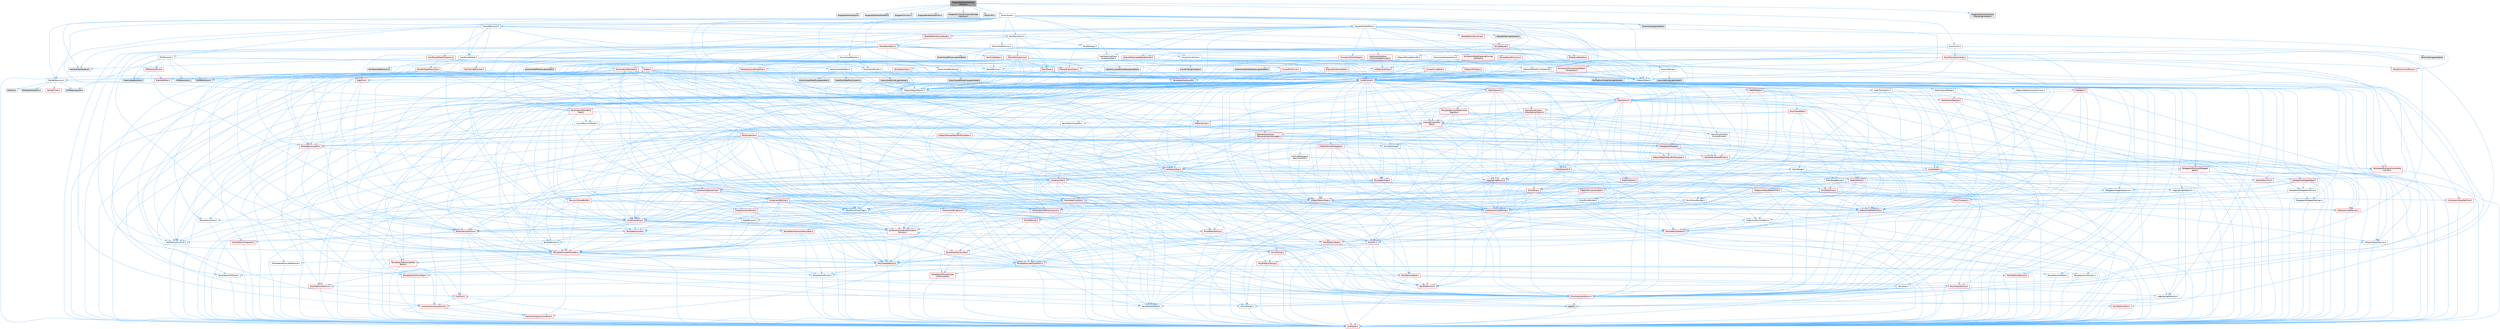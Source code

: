 digraph "NiagaraDataInterfaceHairStrands.h"
{
 // INTERACTIVE_SVG=YES
 // LATEX_PDF_SIZE
  bgcolor="transparent";
  edge [fontname=Helvetica,fontsize=10,labelfontname=Helvetica,labelfontsize=10];
  node [fontname=Helvetica,fontsize=10,shape=box,height=0.2,width=0.4];
  Node1 [id="Node000001",label="NiagaraDataInterfaceHair\lStrands.h",height=0.2,width=0.4,color="gray40", fillcolor="grey60", style="filled", fontcolor="black",tooltip=" "];
  Node1 -> Node2 [id="edge1_Node000001_Node000002",color="steelblue1",style="solid",tooltip=" "];
  Node2 [id="Node000002",label="NiagaraDataInterface.h",height=0.2,width=0.4,color="grey60", fillcolor="#E0E0E0", style="filled",tooltip=" "];
  Node1 -> Node3 [id="edge2_Node000001_Node000003",color="steelblue1",style="solid",tooltip=" "];
  Node3 [id="Node000003",label="NiagaraDataInterfaceRW.h",height=0.2,width=0.4,color="grey60", fillcolor="#E0E0E0", style="filled",tooltip=" "];
  Node1 -> Node4 [id="edge3_Node000001_Node000004",color="steelblue1",style="solid",tooltip=" "];
  Node4 [id="Node000004",label="NiagaraCommon.h",height=0.2,width=0.4,color="grey60", fillcolor="#E0E0E0", style="filled",tooltip=" "];
  Node1 -> Node5 [id="edge4_Node000001_Node000005",color="steelblue1",style="solid",tooltip=" "];
  Node5 [id="Node000005",label="NiagaraRenderGraphUtils.h",height=0.2,width=0.4,color="grey60", fillcolor="#E0E0E0", style="filled",tooltip=" "];
  Node1 -> Node6 [id="edge5_Node000001_Node000006",color="steelblue1",style="solid",tooltip=" "];
  Node6 [id="Node000006",label="NiagaraSimCacheCustomStorage\lInterface.h",height=0.2,width=0.4,color="grey60", fillcolor="#E0E0E0", style="filled",tooltip=" "];
  Node1 -> Node7 [id="edge6_Node000001_Node000007",color="steelblue1",style="solid",tooltip=" "];
  Node7 [id="Node000007",label="VectorVM.h",height=0.2,width=0.4,color="grey60", fillcolor="#E0E0E0", style="filled",tooltip=" "];
  Node1 -> Node8 [id="edge7_Node000001_Node000008",color="steelblue1",style="solid",tooltip=" "];
  Node8 [id="Node000008",label="GroomAsset.h",height=0.2,width=0.4,color="grey40", fillcolor="white", style="filled",URL="$d8/df1/GroomAsset_8h.html",tooltip=" "];
  Node8 -> Node9 [id="edge8_Node000008_Node000009",color="steelblue1",style="solid",tooltip=" "];
  Node9 [id="Node000009",label="PSOPrecache.h",height=0.2,width=0.4,color="grey40", fillcolor="white", style="filled",URL="$d5/d11/PSOPrecache_8h.html",tooltip=" "];
  Node9 -> Node10 [id="edge9_Node000009_Node000010",color="steelblue1",style="solid",tooltip=" "];
  Node10 [id="Node000010",label="RHIDefinitions.h",height=0.2,width=0.4,color="grey60", fillcolor="#E0E0E0", style="filled",tooltip=" "];
  Node9 -> Node11 [id="edge10_Node000009_Node000011",color="steelblue1",style="solid",tooltip=" "];
  Node11 [id="Node000011",label="RHIFeatureLevel.h",height=0.2,width=0.4,color="grey60", fillcolor="#E0E0E0", style="filled",tooltip=" "];
  Node9 -> Node12 [id="edge11_Node000009_Node000012",color="steelblue1",style="solid",tooltip=" "];
  Node12 [id="Node000012",label="RHIResources.h",height=0.2,width=0.4,color="grey60", fillcolor="#E0E0E0", style="filled",tooltip=" "];
  Node9 -> Node13 [id="edge12_Node000009_Node000013",color="steelblue1",style="solid",tooltip=" "];
  Node13 [id="Node000013",label="Engine/EngineTypes.h",height=0.2,width=0.4,color="red", fillcolor="#FFF0F0", style="filled",URL="$df/dcf/EngineTypes_8h.html",tooltip=" "];
  Node13 -> Node14 [id="edge13_Node000013_Node000014",color="steelblue1",style="solid",tooltip=" "];
  Node14 [id="Node000014",label="Misc/EnumClassFlags.h",height=0.2,width=0.4,color="grey40", fillcolor="white", style="filled",URL="$d8/de7/EnumClassFlags_8h.html",tooltip=" "];
  Node13 -> Node15 [id="edge14_Node000013_Node000015",color="steelblue1",style="solid",tooltip=" "];
  Node15 [id="Node000015",label="UObject/ObjectMacros.h",height=0.2,width=0.4,color="grey40", fillcolor="white", style="filled",URL="$d8/d8d/ObjectMacros_8h.html",tooltip=" "];
  Node15 -> Node14 [id="edge15_Node000015_Node000014",color="steelblue1",style="solid",tooltip=" "];
  Node15 -> Node16 [id="edge16_Node000015_Node000016",color="steelblue1",style="solid",tooltip=" "];
  Node16 [id="Node000016",label="UObject/Script.h",height=0.2,width=0.4,color="red", fillcolor="#FFF0F0", style="filled",URL="$de/dc6/Script_8h.html",tooltip=" "];
  Node16 -> Node17 [id="edge17_Node000016_Node000017",color="steelblue1",style="solid",tooltip=" "];
  Node17 [id="Node000017",label="Delegates/Delegate.h",height=0.2,width=0.4,color="red", fillcolor="#FFF0F0", style="filled",URL="$d4/d80/Delegate_8h.html",tooltip=" "];
  Node17 -> Node18 [id="edge18_Node000017_Node000018",color="steelblue1",style="solid",tooltip=" "];
  Node18 [id="Node000018",label="CoreTypes.h",height=0.2,width=0.4,color="red", fillcolor="#FFF0F0", style="filled",URL="$dc/dec/CoreTypes_8h.html",tooltip=" "];
  Node17 -> Node32 [id="edge19_Node000017_Node000032",color="steelblue1",style="solid",tooltip=" "];
  Node32 [id="Node000032",label="Misc/AssertionMacros.h",height=0.2,width=0.4,color="red", fillcolor="#FFF0F0", style="filled",URL="$d0/dfa/AssertionMacros_8h.html",tooltip=" "];
  Node32 -> Node18 [id="edge20_Node000032_Node000018",color="steelblue1",style="solid",tooltip=" "];
  Node32 -> Node33 [id="edge21_Node000032_Node000033",color="steelblue1",style="solid",tooltip=" "];
  Node33 [id="Node000033",label="HAL/PlatformMisc.h",height=0.2,width=0.4,color="red", fillcolor="#FFF0F0", style="filled",URL="$d0/df5/PlatformMisc_8h.html",tooltip=" "];
  Node33 -> Node18 [id="edge22_Node000033_Node000018",color="steelblue1",style="solid",tooltip=" "];
  Node32 -> Node68 [id="edge23_Node000032_Node000068",color="steelblue1",style="solid",tooltip=" "];
  Node68 [id="Node000068",label="Templates/EnableIf.h",height=0.2,width=0.4,color="grey40", fillcolor="white", style="filled",URL="$d7/d60/EnableIf_8h.html",tooltip=" "];
  Node68 -> Node18 [id="edge24_Node000068_Node000018",color="steelblue1",style="solid",tooltip=" "];
  Node32 -> Node74 [id="edge25_Node000032_Node000074",color="steelblue1",style="solid",tooltip=" "];
  Node74 [id="Node000074",label="Misc/VarArgs.h",height=0.2,width=0.4,color="grey40", fillcolor="white", style="filled",URL="$d5/d6f/VarArgs_8h.html",tooltip=" "];
  Node74 -> Node18 [id="edge26_Node000074_Node000018",color="steelblue1",style="solid",tooltip=" "];
  Node32 -> Node81 [id="edge27_Node000032_Node000081",color="steelblue1",style="solid",tooltip=" "];
  Node81 [id="Node000081",label="atomic",height=0.2,width=0.4,color="grey60", fillcolor="#E0E0E0", style="filled",tooltip=" "];
  Node17 -> Node82 [id="edge28_Node000017_Node000082",color="steelblue1",style="solid",tooltip=" "];
  Node82 [id="Node000082",label="UObject/NameTypes.h",height=0.2,width=0.4,color="red", fillcolor="#FFF0F0", style="filled",URL="$d6/d35/NameTypes_8h.html",tooltip=" "];
  Node82 -> Node18 [id="edge29_Node000082_Node000018",color="steelblue1",style="solid",tooltip=" "];
  Node82 -> Node32 [id="edge30_Node000082_Node000032",color="steelblue1",style="solid",tooltip=" "];
  Node82 -> Node83 [id="edge31_Node000082_Node000083",color="steelblue1",style="solid",tooltip=" "];
  Node83 [id="Node000083",label="HAL/UnrealMemory.h",height=0.2,width=0.4,color="red", fillcolor="#FFF0F0", style="filled",URL="$d9/d96/UnrealMemory_8h.html",tooltip=" "];
  Node83 -> Node18 [id="edge32_Node000083_Node000018",color="steelblue1",style="solid",tooltip=" "];
  Node83 -> Node87 [id="edge33_Node000083_Node000087",color="steelblue1",style="solid",tooltip=" "];
  Node87 [id="Node000087",label="HAL/MemoryBase.h",height=0.2,width=0.4,color="red", fillcolor="#FFF0F0", style="filled",URL="$d6/d9f/MemoryBase_8h.html",tooltip=" "];
  Node87 -> Node18 [id="edge34_Node000087_Node000018",color="steelblue1",style="solid",tooltip=" "];
  Node87 -> Node61 [id="edge35_Node000087_Node000061",color="steelblue1",style="solid",tooltip=" "];
  Node61 [id="Node000061",label="HAL/PlatformAtomics.h",height=0.2,width=0.4,color="red", fillcolor="#FFF0F0", style="filled",URL="$d3/d36/PlatformAtomics_8h.html",tooltip=" "];
  Node61 -> Node18 [id="edge36_Node000061_Node000018",color="steelblue1",style="solid",tooltip=" "];
  Node87 -> Node45 [id="edge37_Node000087_Node000045",color="steelblue1",style="solid",tooltip=" "];
  Node45 [id="Node000045",label="HAL/PlatformCrt.h",height=0.2,width=0.4,color="red", fillcolor="#FFF0F0", style="filled",URL="$d8/d75/PlatformCrt_8h.html",tooltip=" "];
  Node87 -> Node88 [id="edge38_Node000087_Node000088",color="steelblue1",style="solid",tooltip=" "];
  Node88 [id="Node000088",label="Misc/Exec.h",height=0.2,width=0.4,color="grey40", fillcolor="white", style="filled",URL="$de/ddb/Exec_8h.html",tooltip=" "];
  Node88 -> Node18 [id="edge39_Node000088_Node000018",color="steelblue1",style="solid",tooltip=" "];
  Node88 -> Node32 [id="edge40_Node000088_Node000032",color="steelblue1",style="solid",tooltip=" "];
  Node87 -> Node89 [id="edge41_Node000087_Node000089",color="steelblue1",style="solid",tooltip=" "];
  Node89 [id="Node000089",label="Misc/OutputDevice.h",height=0.2,width=0.4,color="red", fillcolor="#FFF0F0", style="filled",URL="$d7/d32/OutputDevice_8h.html",tooltip=" "];
  Node89 -> Node40 [id="edge42_Node000089_Node000040",color="steelblue1",style="solid",tooltip=" "];
  Node40 [id="Node000040",label="CoreFwd.h",height=0.2,width=0.4,color="red", fillcolor="#FFF0F0", style="filled",URL="$d1/d1e/CoreFwd_8h.html",tooltip=" "];
  Node40 -> Node18 [id="edge43_Node000040_Node000018",color="steelblue1",style="solid",tooltip=" "];
  Node40 -> Node41 [id="edge44_Node000040_Node000041",color="steelblue1",style="solid",tooltip=" "];
  Node41 [id="Node000041",label="Containers/ContainersFwd.h",height=0.2,width=0.4,color="red", fillcolor="#FFF0F0", style="filled",URL="$d4/d0a/ContainersFwd_8h.html",tooltip=" "];
  Node41 -> Node18 [id="edge45_Node000041_Node000018",color="steelblue1",style="solid",tooltip=" "];
  Node41 -> Node38 [id="edge46_Node000041_Node000038",color="steelblue1",style="solid",tooltip=" "];
  Node38 [id="Node000038",label="Traits/IsContiguousContainer.h",height=0.2,width=0.4,color="red", fillcolor="#FFF0F0", style="filled",URL="$d5/d3c/IsContiguousContainer_8h.html",tooltip=" "];
  Node38 -> Node18 [id="edge47_Node000038_Node000018",color="steelblue1",style="solid",tooltip=" "];
  Node89 -> Node18 [id="edge48_Node000089_Node000018",color="steelblue1",style="solid",tooltip=" "];
  Node89 -> Node90 [id="edge49_Node000089_Node000090",color="steelblue1",style="solid",tooltip=" "];
  Node90 [id="Node000090",label="Logging/LogVerbosity.h",height=0.2,width=0.4,color="grey40", fillcolor="white", style="filled",URL="$d2/d8f/LogVerbosity_8h.html",tooltip=" "];
  Node90 -> Node18 [id="edge50_Node000090_Node000018",color="steelblue1",style="solid",tooltip=" "];
  Node89 -> Node74 [id="edge51_Node000089_Node000074",color="steelblue1",style="solid",tooltip=" "];
  Node83 -> Node100 [id="edge52_Node000083_Node000100",color="steelblue1",style="solid",tooltip=" "];
  Node100 [id="Node000100",label="HAL/PlatformMemory.h",height=0.2,width=0.4,color="red", fillcolor="#FFF0F0", style="filled",URL="$de/d68/PlatformMemory_8h.html",tooltip=" "];
  Node100 -> Node18 [id="edge53_Node000100_Node000018",color="steelblue1",style="solid",tooltip=" "];
  Node83 -> Node103 [id="edge54_Node000083_Node000103",color="steelblue1",style="solid",tooltip=" "];
  Node103 [id="Node000103",label="Templates/IsPointer.h",height=0.2,width=0.4,color="grey40", fillcolor="white", style="filled",URL="$d7/d05/IsPointer_8h.html",tooltip=" "];
  Node103 -> Node18 [id="edge55_Node000103_Node000018",color="steelblue1",style="solid",tooltip=" "];
  Node82 -> Node104 [id="edge56_Node000082_Node000104",color="steelblue1",style="solid",tooltip=" "];
  Node104 [id="Node000104",label="Templates/UnrealTypeTraits.h",height=0.2,width=0.4,color="red", fillcolor="#FFF0F0", style="filled",URL="$d2/d2d/UnrealTypeTraits_8h.html",tooltip=" "];
  Node104 -> Node18 [id="edge57_Node000104_Node000018",color="steelblue1",style="solid",tooltip=" "];
  Node104 -> Node103 [id="edge58_Node000104_Node000103",color="steelblue1",style="solid",tooltip=" "];
  Node104 -> Node32 [id="edge59_Node000104_Node000032",color="steelblue1",style="solid",tooltip=" "];
  Node104 -> Node96 [id="edge60_Node000104_Node000096",color="steelblue1",style="solid",tooltip=" "];
  Node96 [id="Node000096",label="Templates/AndOrNot.h",height=0.2,width=0.4,color="grey40", fillcolor="white", style="filled",URL="$db/d0a/AndOrNot_8h.html",tooltip=" "];
  Node96 -> Node18 [id="edge61_Node000096_Node000018",color="steelblue1",style="solid",tooltip=" "];
  Node104 -> Node68 [id="edge62_Node000104_Node000068",color="steelblue1",style="solid",tooltip=" "];
  Node104 -> Node105 [id="edge63_Node000104_Node000105",color="steelblue1",style="solid",tooltip=" "];
  Node105 [id="Node000105",label="Templates/IsArithmetic.h",height=0.2,width=0.4,color="grey40", fillcolor="white", style="filled",URL="$d2/d5d/IsArithmetic_8h.html",tooltip=" "];
  Node105 -> Node18 [id="edge64_Node000105_Node000018",color="steelblue1",style="solid",tooltip=" "];
  Node104 -> Node107 [id="edge65_Node000104_Node000107",color="steelblue1",style="solid",tooltip=" "];
  Node107 [id="Node000107",label="Templates/IsPODType.h",height=0.2,width=0.4,color="grey40", fillcolor="white", style="filled",URL="$d7/db1/IsPODType_8h.html",tooltip=" "];
  Node107 -> Node18 [id="edge66_Node000107_Node000018",color="steelblue1",style="solid",tooltip=" "];
  Node104 -> Node108 [id="edge67_Node000104_Node000108",color="steelblue1",style="solid",tooltip=" "];
  Node108 [id="Node000108",label="Templates/IsUECoreType.h",height=0.2,width=0.4,color="red", fillcolor="#FFF0F0", style="filled",URL="$d1/db8/IsUECoreType_8h.html",tooltip=" "];
  Node108 -> Node18 [id="edge68_Node000108_Node000018",color="steelblue1",style="solid",tooltip=" "];
  Node104 -> Node97 [id="edge69_Node000104_Node000097",color="steelblue1",style="solid",tooltip=" "];
  Node97 [id="Node000097",label="Templates/IsTriviallyCopy\lConstructible.h",height=0.2,width=0.4,color="red", fillcolor="#FFF0F0", style="filled",URL="$d3/d78/IsTriviallyCopyConstructible_8h.html",tooltip=" "];
  Node97 -> Node18 [id="edge70_Node000097_Node000018",color="steelblue1",style="solid",tooltip=" "];
  Node82 -> Node109 [id="edge71_Node000082_Node000109",color="steelblue1",style="solid",tooltip=" "];
  Node109 [id="Node000109",label="Templates/UnrealTemplate.h",height=0.2,width=0.4,color="red", fillcolor="#FFF0F0", style="filled",URL="$d4/d24/UnrealTemplate_8h.html",tooltip=" "];
  Node109 -> Node18 [id="edge72_Node000109_Node000018",color="steelblue1",style="solid",tooltip=" "];
  Node109 -> Node103 [id="edge73_Node000109_Node000103",color="steelblue1",style="solid",tooltip=" "];
  Node109 -> Node83 [id="edge74_Node000109_Node000083",color="steelblue1",style="solid",tooltip=" "];
  Node109 -> Node104 [id="edge75_Node000109_Node000104",color="steelblue1",style="solid",tooltip=" "];
  Node109 -> Node112 [id="edge76_Node000109_Node000112",color="steelblue1",style="solid",tooltip=" "];
  Node112 [id="Node000112",label="Templates/RemoveReference.h",height=0.2,width=0.4,color="grey40", fillcolor="white", style="filled",URL="$da/dbe/RemoveReference_8h.html",tooltip=" "];
  Node112 -> Node18 [id="edge77_Node000112_Node000018",color="steelblue1",style="solid",tooltip=" "];
  Node109 -> Node113 [id="edge78_Node000109_Node000113",color="steelblue1",style="solid",tooltip=" "];
  Node113 [id="Node000113",label="Templates/TypeCompatible\lBytes.h",height=0.2,width=0.4,color="red", fillcolor="#FFF0F0", style="filled",URL="$df/d0a/TypeCompatibleBytes_8h.html",tooltip=" "];
  Node113 -> Node18 [id="edge79_Node000113_Node000018",color="steelblue1",style="solid",tooltip=" "];
  Node109 -> Node38 [id="edge80_Node000109_Node000038",color="steelblue1",style="solid",tooltip=" "];
  Node82 -> Node115 [id="edge81_Node000082_Node000115",color="steelblue1",style="solid",tooltip=" "];
  Node115 [id="Node000115",label="Containers/UnrealString.h",height=0.2,width=0.4,color="red", fillcolor="#FFF0F0", style="filled",URL="$d5/dba/UnrealString_8h.html",tooltip=" "];
  Node82 -> Node122 [id="edge82_Node000082_Node000122",color="steelblue1",style="solid",tooltip=" "];
  Node122 [id="Node000122",label="Containers/StringConv.h",height=0.2,width=0.4,color="red", fillcolor="#FFF0F0", style="filled",URL="$d3/ddf/StringConv_8h.html",tooltip=" "];
  Node122 -> Node18 [id="edge83_Node000122_Node000018",color="steelblue1",style="solid",tooltip=" "];
  Node122 -> Node32 [id="edge84_Node000122_Node000032",color="steelblue1",style="solid",tooltip=" "];
  Node122 -> Node123 [id="edge85_Node000122_Node000123",color="steelblue1",style="solid",tooltip=" "];
  Node123 [id="Node000123",label="Containers/ContainerAllocation\lPolicies.h",height=0.2,width=0.4,color="red", fillcolor="#FFF0F0", style="filled",URL="$d7/dff/ContainerAllocationPolicies_8h.html",tooltip=" "];
  Node123 -> Node18 [id="edge86_Node000123_Node000018",color="steelblue1",style="solid",tooltip=" "];
  Node123 -> Node123 [id="edge87_Node000123_Node000123",color="steelblue1",style="solid",tooltip=" "];
  Node123 -> Node125 [id="edge88_Node000123_Node000125",color="steelblue1",style="solid",tooltip=" "];
  Node125 [id="Node000125",label="HAL/PlatformMath.h",height=0.2,width=0.4,color="red", fillcolor="#FFF0F0", style="filled",URL="$dc/d53/PlatformMath_8h.html",tooltip=" "];
  Node125 -> Node18 [id="edge89_Node000125_Node000018",color="steelblue1",style="solid",tooltip=" "];
  Node123 -> Node83 [id="edge90_Node000123_Node000083",color="steelblue1",style="solid",tooltip=" "];
  Node123 -> Node55 [id="edge91_Node000123_Node000055",color="steelblue1",style="solid",tooltip=" "];
  Node55 [id="Node000055",label="Math/NumericLimits.h",height=0.2,width=0.4,color="grey40", fillcolor="white", style="filled",URL="$df/d1b/NumericLimits_8h.html",tooltip=" "];
  Node55 -> Node18 [id="edge92_Node000055_Node000018",color="steelblue1",style="solid",tooltip=" "];
  Node123 -> Node32 [id="edge93_Node000123_Node000032",color="steelblue1",style="solid",tooltip=" "];
  Node123 -> Node134 [id="edge94_Node000123_Node000134",color="steelblue1",style="solid",tooltip=" "];
  Node134 [id="Node000134",label="Templates/MemoryOps.h",height=0.2,width=0.4,color="red", fillcolor="#FFF0F0", style="filled",URL="$db/dea/MemoryOps_8h.html",tooltip=" "];
  Node134 -> Node18 [id="edge95_Node000134_Node000018",color="steelblue1",style="solid",tooltip=" "];
  Node134 -> Node83 [id="edge96_Node000134_Node000083",color="steelblue1",style="solid",tooltip=" "];
  Node134 -> Node97 [id="edge97_Node000134_Node000097",color="steelblue1",style="solid",tooltip=" "];
  Node134 -> Node104 [id="edge98_Node000134_Node000104",color="steelblue1",style="solid",tooltip=" "];
  Node123 -> Node113 [id="edge99_Node000123_Node000113",color="steelblue1",style="solid",tooltip=" "];
  Node122 -> Node135 [id="edge100_Node000122_Node000135",color="steelblue1",style="solid",tooltip=" "];
  Node135 [id="Node000135",label="Containers/Array.h",height=0.2,width=0.4,color="red", fillcolor="#FFF0F0", style="filled",URL="$df/dd0/Array_8h.html",tooltip=" "];
  Node135 -> Node18 [id="edge101_Node000135_Node000018",color="steelblue1",style="solid",tooltip=" "];
  Node135 -> Node32 [id="edge102_Node000135_Node000032",color="steelblue1",style="solid",tooltip=" "];
  Node135 -> Node83 [id="edge103_Node000135_Node000083",color="steelblue1",style="solid",tooltip=" "];
  Node135 -> Node104 [id="edge104_Node000135_Node000104",color="steelblue1",style="solid",tooltip=" "];
  Node135 -> Node109 [id="edge105_Node000135_Node000109",color="steelblue1",style="solid",tooltip=" "];
  Node135 -> Node123 [id="edge106_Node000135_Node000123",color="steelblue1",style="solid",tooltip=" "];
  Node135 -> Node142 [id="edge107_Node000135_Node000142",color="steelblue1",style="solid",tooltip=" "];
  Node142 [id="Node000142",label="Serialization/Archive.h",height=0.2,width=0.4,color="red", fillcolor="#FFF0F0", style="filled",URL="$d7/d3b/Archive_8h.html",tooltip=" "];
  Node142 -> Node40 [id="edge108_Node000142_Node000040",color="steelblue1",style="solid",tooltip=" "];
  Node142 -> Node18 [id="edge109_Node000142_Node000018",color="steelblue1",style="solid",tooltip=" "];
  Node142 -> Node143 [id="edge110_Node000142_Node000143",color="steelblue1",style="solid",tooltip=" "];
  Node143 [id="Node000143",label="HAL/PlatformProperties.h",height=0.2,width=0.4,color="red", fillcolor="#FFF0F0", style="filled",URL="$d9/db0/PlatformProperties_8h.html",tooltip=" "];
  Node143 -> Node18 [id="edge111_Node000143_Node000018",color="steelblue1",style="solid",tooltip=" "];
  Node142 -> Node32 [id="edge112_Node000142_Node000032",color="steelblue1",style="solid",tooltip=" "];
  Node142 -> Node74 [id="edge113_Node000142_Node000074",color="steelblue1",style="solid",tooltip=" "];
  Node142 -> Node68 [id="edge114_Node000142_Node000068",color="steelblue1",style="solid",tooltip=" "];
  Node142 -> Node109 [id="edge115_Node000142_Node000109",color="steelblue1",style="solid",tooltip=" "];
  Node142 -> Node151 [id="edge116_Node000142_Node000151",color="steelblue1",style="solid",tooltip=" "];
  Node151 [id="Node000151",label="UObject/ObjectVersion.h",height=0.2,width=0.4,color="grey40", fillcolor="white", style="filled",URL="$da/d63/ObjectVersion_8h.html",tooltip=" "];
  Node151 -> Node18 [id="edge117_Node000151_Node000018",color="steelblue1",style="solid",tooltip=" "];
  Node135 -> Node168 [id="edge118_Node000135_Node000168",color="steelblue1",style="solid",tooltip=" "];
  Node168 [id="Node000168",label="Templates/Invoke.h",height=0.2,width=0.4,color="red", fillcolor="#FFF0F0", style="filled",URL="$d7/deb/Invoke_8h.html",tooltip=" "];
  Node168 -> Node18 [id="edge119_Node000168_Node000018",color="steelblue1",style="solid",tooltip=" "];
  Node168 -> Node109 [id="edge120_Node000168_Node000109",color="steelblue1",style="solid",tooltip=" "];
  Node135 -> Node173 [id="edge121_Node000135_Node000173",color="steelblue1",style="solid",tooltip=" "];
  Node173 [id="Node000173",label="Templates/Less.h",height=0.2,width=0.4,color="grey40", fillcolor="white", style="filled",URL="$de/dc8/Less_8h.html",tooltip=" "];
  Node173 -> Node18 [id="edge122_Node000173_Node000018",color="steelblue1",style="solid",tooltip=" "];
  Node173 -> Node109 [id="edge123_Node000173_Node000109",color="steelblue1",style="solid",tooltip=" "];
  Node135 -> Node181 [id="edge124_Node000135_Node000181",color="steelblue1",style="solid",tooltip=" "];
  Node181 [id="Node000181",label="Templates/Sorting.h",height=0.2,width=0.4,color="red", fillcolor="#FFF0F0", style="filled",URL="$d3/d9e/Sorting_8h.html",tooltip=" "];
  Node181 -> Node18 [id="edge125_Node000181_Node000018",color="steelblue1",style="solid",tooltip=" "];
  Node181 -> Node125 [id="edge126_Node000181_Node000125",color="steelblue1",style="solid",tooltip=" "];
  Node181 -> Node173 [id="edge127_Node000181_Node000173",color="steelblue1",style="solid",tooltip=" "];
  Node135 -> Node185 [id="edge128_Node000135_Node000185",color="steelblue1",style="solid",tooltip=" "];
  Node185 [id="Node000185",label="Templates/AlignmentTemplates.h",height=0.2,width=0.4,color="red", fillcolor="#FFF0F0", style="filled",URL="$dd/d32/AlignmentTemplates_8h.html",tooltip=" "];
  Node185 -> Node18 [id="edge129_Node000185_Node000018",color="steelblue1",style="solid",tooltip=" "];
  Node185 -> Node103 [id="edge130_Node000185_Node000103",color="steelblue1",style="solid",tooltip=" "];
  Node122 -> Node159 [id="edge131_Node000122_Node000159",color="steelblue1",style="solid",tooltip=" "];
  Node159 [id="Node000159",label="Misc/CString.h",height=0.2,width=0.4,color="red", fillcolor="#FFF0F0", style="filled",URL="$d2/d49/CString_8h.html",tooltip=" "];
  Node159 -> Node18 [id="edge132_Node000159_Node000018",color="steelblue1",style="solid",tooltip=" "];
  Node159 -> Node45 [id="edge133_Node000159_Node000045",color="steelblue1",style="solid",tooltip=" "];
  Node159 -> Node85 [id="edge134_Node000159_Node000085",color="steelblue1",style="solid",tooltip=" "];
  Node85 [id="Node000085",label="HAL/PlatformString.h",height=0.2,width=0.4,color="red", fillcolor="#FFF0F0", style="filled",URL="$db/db5/PlatformString_8h.html",tooltip=" "];
  Node85 -> Node18 [id="edge135_Node000085_Node000018",color="steelblue1",style="solid",tooltip=" "];
  Node159 -> Node32 [id="edge136_Node000159_Node000032",color="steelblue1",style="solid",tooltip=" "];
  Node159 -> Node74 [id="edge137_Node000159_Node000074",color="steelblue1",style="solid",tooltip=" "];
  Node122 -> Node186 [id="edge138_Node000122_Node000186",color="steelblue1",style="solid",tooltip=" "];
  Node186 [id="Node000186",label="Templates/IsArray.h",height=0.2,width=0.4,color="grey40", fillcolor="white", style="filled",URL="$d8/d8d/IsArray_8h.html",tooltip=" "];
  Node186 -> Node18 [id="edge139_Node000186_Node000018",color="steelblue1",style="solid",tooltip=" "];
  Node122 -> Node109 [id="edge140_Node000122_Node000109",color="steelblue1",style="solid",tooltip=" "];
  Node122 -> Node104 [id="edge141_Node000122_Node000104",color="steelblue1",style="solid",tooltip=" "];
  Node122 -> Node38 [id="edge142_Node000122_Node000038",color="steelblue1",style="solid",tooltip=" "];
  Node82 -> Node187 [id="edge143_Node000082_Node000187",color="steelblue1",style="solid",tooltip=" "];
  Node187 [id="Node000187",label="UObject/UnrealNames.h",height=0.2,width=0.4,color="red", fillcolor="#FFF0F0", style="filled",URL="$d8/db1/UnrealNames_8h.html",tooltip=" "];
  Node187 -> Node18 [id="edge144_Node000187_Node000018",color="steelblue1",style="solid",tooltip=" "];
  Node82 -> Node153 [id="edge145_Node000082_Node000153",color="steelblue1",style="solid",tooltip=" "];
  Node153 [id="Node000153",label="Serialization/MemoryLayout.h",height=0.2,width=0.4,color="red", fillcolor="#FFF0F0", style="filled",URL="$d7/d66/MemoryLayout_8h.html",tooltip=" "];
  Node153 -> Node156 [id="edge146_Node000153_Node000156",color="steelblue1",style="solid",tooltip=" "];
  Node156 [id="Node000156",label="Containers/EnumAsByte.h",height=0.2,width=0.4,color="grey40", fillcolor="white", style="filled",URL="$d6/d9a/EnumAsByte_8h.html",tooltip=" "];
  Node156 -> Node18 [id="edge147_Node000156_Node000018",color="steelblue1",style="solid",tooltip=" "];
  Node156 -> Node107 [id="edge148_Node000156_Node000107",color="steelblue1",style="solid",tooltip=" "];
  Node156 -> Node157 [id="edge149_Node000156_Node000157",color="steelblue1",style="solid",tooltip=" "];
  Node157 [id="Node000157",label="Templates/TypeHash.h",height=0.2,width=0.4,color="red", fillcolor="#FFF0F0", style="filled",URL="$d1/d62/TypeHash_8h.html",tooltip=" "];
  Node157 -> Node18 [id="edge150_Node000157_Node000018",color="steelblue1",style="solid",tooltip=" "];
  Node157 -> Node158 [id="edge151_Node000157_Node000158",color="steelblue1",style="solid",tooltip=" "];
  Node158 [id="Node000158",label="Misc/Crc.h",height=0.2,width=0.4,color="red", fillcolor="#FFF0F0", style="filled",URL="$d4/dd2/Crc_8h.html",tooltip=" "];
  Node158 -> Node18 [id="edge152_Node000158_Node000018",color="steelblue1",style="solid",tooltip=" "];
  Node158 -> Node85 [id="edge153_Node000158_Node000085",color="steelblue1",style="solid",tooltip=" "];
  Node158 -> Node32 [id="edge154_Node000158_Node000032",color="steelblue1",style="solid",tooltip=" "];
  Node158 -> Node159 [id="edge155_Node000158_Node000159",color="steelblue1",style="solid",tooltip=" "];
  Node158 -> Node104 [id="edge156_Node000158_Node000104",color="steelblue1",style="solid",tooltip=" "];
  Node153 -> Node83 [id="edge157_Node000153_Node000083",color="steelblue1",style="solid",tooltip=" "];
  Node153 -> Node68 [id="edge158_Node000153_Node000068",color="steelblue1",style="solid",tooltip=" "];
  Node153 -> Node109 [id="edge159_Node000153_Node000109",color="steelblue1",style="solid",tooltip=" "];
  Node17 -> Node195 [id="edge160_Node000017_Node000195",color="steelblue1",style="solid",tooltip=" "];
  Node195 [id="Node000195",label="Templates/SharedPointer.h",height=0.2,width=0.4,color="red", fillcolor="#FFF0F0", style="filled",URL="$d2/d17/SharedPointer_8h.html",tooltip=" "];
  Node195 -> Node18 [id="edge161_Node000195_Node000018",color="steelblue1",style="solid",tooltip=" "];
  Node195 -> Node196 [id="edge162_Node000195_Node000196",color="steelblue1",style="solid",tooltip=" "];
  Node196 [id="Node000196",label="Templates/PointerIsConvertible\lFromTo.h",height=0.2,width=0.4,color="red", fillcolor="#FFF0F0", style="filled",URL="$d6/d65/PointerIsConvertibleFromTo_8h.html",tooltip=" "];
  Node196 -> Node18 [id="edge163_Node000196_Node000018",color="steelblue1",style="solid",tooltip=" "];
  Node195 -> Node32 [id="edge164_Node000195_Node000032",color="steelblue1",style="solid",tooltip=" "];
  Node195 -> Node83 [id="edge165_Node000195_Node000083",color="steelblue1",style="solid",tooltip=" "];
  Node195 -> Node135 [id="edge166_Node000195_Node000135",color="steelblue1",style="solid",tooltip=" "];
  Node195 -> Node197 [id="edge167_Node000195_Node000197",color="steelblue1",style="solid",tooltip=" "];
  Node197 [id="Node000197",label="Containers/Map.h",height=0.2,width=0.4,color="red", fillcolor="#FFF0F0", style="filled",URL="$df/d79/Map_8h.html",tooltip=" "];
  Node197 -> Node18 [id="edge168_Node000197_Node000018",color="steelblue1",style="solid",tooltip=" "];
  Node197 -> Node198 [id="edge169_Node000197_Node000198",color="steelblue1",style="solid",tooltip=" "];
  Node198 [id="Node000198",label="Algo/Reverse.h",height=0.2,width=0.4,color="grey40", fillcolor="white", style="filled",URL="$d5/d93/Reverse_8h.html",tooltip=" "];
  Node198 -> Node18 [id="edge170_Node000198_Node000018",color="steelblue1",style="solid",tooltip=" "];
  Node198 -> Node109 [id="edge171_Node000198_Node000109",color="steelblue1",style="solid",tooltip=" "];
  Node197 -> Node199 [id="edge172_Node000197_Node000199",color="steelblue1",style="solid",tooltip=" "];
  Node199 [id="Node000199",label="Containers/Set.h",height=0.2,width=0.4,color="red", fillcolor="#FFF0F0", style="filled",URL="$d4/d45/Set_8h.html",tooltip=" "];
  Node199 -> Node123 [id="edge173_Node000199_Node000123",color="steelblue1",style="solid",tooltip=" "];
  Node199 -> Node201 [id="edge174_Node000199_Node000201",color="steelblue1",style="solid",tooltip=" "];
  Node201 [id="Node000201",label="Containers/SparseArray.h",height=0.2,width=0.4,color="red", fillcolor="#FFF0F0", style="filled",URL="$d5/dbf/SparseArray_8h.html",tooltip=" "];
  Node201 -> Node18 [id="edge175_Node000201_Node000018",color="steelblue1",style="solid",tooltip=" "];
  Node201 -> Node32 [id="edge176_Node000201_Node000032",color="steelblue1",style="solid",tooltip=" "];
  Node201 -> Node83 [id="edge177_Node000201_Node000083",color="steelblue1",style="solid",tooltip=" "];
  Node201 -> Node104 [id="edge178_Node000201_Node000104",color="steelblue1",style="solid",tooltip=" "];
  Node201 -> Node109 [id="edge179_Node000201_Node000109",color="steelblue1",style="solid",tooltip=" "];
  Node201 -> Node123 [id="edge180_Node000201_Node000123",color="steelblue1",style="solid",tooltip=" "];
  Node201 -> Node173 [id="edge181_Node000201_Node000173",color="steelblue1",style="solid",tooltip=" "];
  Node201 -> Node135 [id="edge182_Node000201_Node000135",color="steelblue1",style="solid",tooltip=" "];
  Node201 -> Node184 [id="edge183_Node000201_Node000184",color="steelblue1",style="solid",tooltip=" "];
  Node184 [id="Node000184",label="Math/UnrealMathUtility.h",height=0.2,width=0.4,color="red", fillcolor="#FFF0F0", style="filled",URL="$db/db8/UnrealMathUtility_8h.html",tooltip=" "];
  Node184 -> Node18 [id="edge184_Node000184_Node000018",color="steelblue1",style="solid",tooltip=" "];
  Node184 -> Node32 [id="edge185_Node000184_Node000032",color="steelblue1",style="solid",tooltip=" "];
  Node184 -> Node125 [id="edge186_Node000184_Node000125",color="steelblue1",style="solid",tooltip=" "];
  Node201 -> Node202 [id="edge187_Node000201_Node000202",color="steelblue1",style="solid",tooltip=" "];
  Node202 [id="Node000202",label="Containers/ScriptArray.h",height=0.2,width=0.4,color="red", fillcolor="#FFF0F0", style="filled",URL="$dc/daf/ScriptArray_8h.html",tooltip=" "];
  Node202 -> Node18 [id="edge188_Node000202_Node000018",color="steelblue1",style="solid",tooltip=" "];
  Node202 -> Node32 [id="edge189_Node000202_Node000032",color="steelblue1",style="solid",tooltip=" "];
  Node202 -> Node83 [id="edge190_Node000202_Node000083",color="steelblue1",style="solid",tooltip=" "];
  Node202 -> Node123 [id="edge191_Node000202_Node000123",color="steelblue1",style="solid",tooltip=" "];
  Node202 -> Node135 [id="edge192_Node000202_Node000135",color="steelblue1",style="solid",tooltip=" "];
  Node201 -> Node203 [id="edge193_Node000201_Node000203",color="steelblue1",style="solid",tooltip=" "];
  Node203 [id="Node000203",label="Containers/BitArray.h",height=0.2,width=0.4,color="red", fillcolor="#FFF0F0", style="filled",URL="$d1/de4/BitArray_8h.html",tooltip=" "];
  Node203 -> Node123 [id="edge194_Node000203_Node000123",color="steelblue1",style="solid",tooltip=" "];
  Node203 -> Node18 [id="edge195_Node000203_Node000018",color="steelblue1",style="solid",tooltip=" "];
  Node203 -> Node61 [id="edge196_Node000203_Node000061",color="steelblue1",style="solid",tooltip=" "];
  Node203 -> Node83 [id="edge197_Node000203_Node000083",color="steelblue1",style="solid",tooltip=" "];
  Node203 -> Node184 [id="edge198_Node000203_Node000184",color="steelblue1",style="solid",tooltip=" "];
  Node203 -> Node32 [id="edge199_Node000203_Node000032",color="steelblue1",style="solid",tooltip=" "];
  Node203 -> Node14 [id="edge200_Node000203_Node000014",color="steelblue1",style="solid",tooltip=" "];
  Node203 -> Node142 [id="edge201_Node000203_Node000142",color="steelblue1",style="solid",tooltip=" "];
  Node203 -> Node153 [id="edge202_Node000203_Node000153",color="steelblue1",style="solid",tooltip=" "];
  Node203 -> Node68 [id="edge203_Node000203_Node000068",color="steelblue1",style="solid",tooltip=" "];
  Node203 -> Node168 [id="edge204_Node000203_Node000168",color="steelblue1",style="solid",tooltip=" "];
  Node203 -> Node109 [id="edge205_Node000203_Node000109",color="steelblue1",style="solid",tooltip=" "];
  Node203 -> Node104 [id="edge206_Node000203_Node000104",color="steelblue1",style="solid",tooltip=" "];
  Node201 -> Node115 [id="edge207_Node000201_Node000115",color="steelblue1",style="solid",tooltip=" "];
  Node199 -> Node41 [id="edge208_Node000199_Node000041",color="steelblue1",style="solid",tooltip=" "];
  Node199 -> Node184 [id="edge209_Node000199_Node000184",color="steelblue1",style="solid",tooltip=" "];
  Node199 -> Node32 [id="edge210_Node000199_Node000032",color="steelblue1",style="solid",tooltip=" "];
  Node199 -> Node219 [id="edge211_Node000199_Node000219",color="steelblue1",style="solid",tooltip=" "];
  Node219 [id="Node000219",label="Misc/StructBuilder.h",height=0.2,width=0.4,color="grey40", fillcolor="white", style="filled",URL="$d9/db3/StructBuilder_8h.html",tooltip=" "];
  Node219 -> Node18 [id="edge212_Node000219_Node000018",color="steelblue1",style="solid",tooltip=" "];
  Node219 -> Node184 [id="edge213_Node000219_Node000184",color="steelblue1",style="solid",tooltip=" "];
  Node219 -> Node185 [id="edge214_Node000219_Node000185",color="steelblue1",style="solid",tooltip=" "];
  Node199 -> Node220 [id="edge215_Node000199_Node000220",color="steelblue1",style="solid",tooltip=" "];
  Node220 [id="Node000220",label="Templates/Function.h",height=0.2,width=0.4,color="red", fillcolor="#FFF0F0", style="filled",URL="$df/df5/Function_8h.html",tooltip=" "];
  Node220 -> Node18 [id="edge216_Node000220_Node000018",color="steelblue1",style="solid",tooltip=" "];
  Node220 -> Node32 [id="edge217_Node000220_Node000032",color="steelblue1",style="solid",tooltip=" "];
  Node220 -> Node83 [id="edge218_Node000220_Node000083",color="steelblue1",style="solid",tooltip=" "];
  Node220 -> Node104 [id="edge219_Node000220_Node000104",color="steelblue1",style="solid",tooltip=" "];
  Node220 -> Node168 [id="edge220_Node000220_Node000168",color="steelblue1",style="solid",tooltip=" "];
  Node220 -> Node109 [id="edge221_Node000220_Node000109",color="steelblue1",style="solid",tooltip=" "];
  Node220 -> Node184 [id="edge222_Node000220_Node000184",color="steelblue1",style="solid",tooltip=" "];
  Node199 -> Node181 [id="edge223_Node000199_Node000181",color="steelblue1",style="solid",tooltip=" "];
  Node199 -> Node157 [id="edge224_Node000199_Node000157",color="steelblue1",style="solid",tooltip=" "];
  Node199 -> Node109 [id="edge225_Node000199_Node000109",color="steelblue1",style="solid",tooltip=" "];
  Node197 -> Node115 [id="edge226_Node000197_Node000115",color="steelblue1",style="solid",tooltip=" "];
  Node197 -> Node32 [id="edge227_Node000197_Node000032",color="steelblue1",style="solid",tooltip=" "];
  Node197 -> Node219 [id="edge228_Node000197_Node000219",color="steelblue1",style="solid",tooltip=" "];
  Node197 -> Node220 [id="edge229_Node000197_Node000220",color="steelblue1",style="solid",tooltip=" "];
  Node197 -> Node181 [id="edge230_Node000197_Node000181",color="steelblue1",style="solid",tooltip=" "];
  Node197 -> Node223 [id="edge231_Node000197_Node000223",color="steelblue1",style="solid",tooltip=" "];
  Node223 [id="Node000223",label="Templates/Tuple.h",height=0.2,width=0.4,color="red", fillcolor="#FFF0F0", style="filled",URL="$d2/d4f/Tuple_8h.html",tooltip=" "];
  Node223 -> Node18 [id="edge232_Node000223_Node000018",color="steelblue1",style="solid",tooltip=" "];
  Node223 -> Node109 [id="edge233_Node000223_Node000109",color="steelblue1",style="solid",tooltip=" "];
  Node223 -> Node224 [id="edge234_Node000223_Node000224",color="steelblue1",style="solid",tooltip=" "];
  Node224 [id="Node000224",label="Delegates/IntegerSequence.h",height=0.2,width=0.4,color="grey40", fillcolor="white", style="filled",URL="$d2/dcc/IntegerSequence_8h.html",tooltip=" "];
  Node224 -> Node18 [id="edge235_Node000224_Node000018",color="steelblue1",style="solid",tooltip=" "];
  Node223 -> Node168 [id="edge236_Node000223_Node000168",color="steelblue1",style="solid",tooltip=" "];
  Node223 -> Node153 [id="edge237_Node000223_Node000153",color="steelblue1",style="solid",tooltip=" "];
  Node223 -> Node157 [id="edge238_Node000223_Node000157",color="steelblue1",style="solid",tooltip=" "];
  Node197 -> Node109 [id="edge239_Node000197_Node000109",color="steelblue1",style="solid",tooltip=" "];
  Node197 -> Node104 [id="edge240_Node000197_Node000104",color="steelblue1",style="solid",tooltip=" "];
  Node195 -> Node226 [id="edge241_Node000195_Node000226",color="steelblue1",style="solid",tooltip=" "];
  Node226 [id="Node000226",label="CoreGlobals.h",height=0.2,width=0.4,color="red", fillcolor="#FFF0F0", style="filled",URL="$d5/d8c/CoreGlobals_8h.html",tooltip=" "];
  Node226 -> Node115 [id="edge242_Node000226_Node000115",color="steelblue1",style="solid",tooltip=" "];
  Node226 -> Node18 [id="edge243_Node000226_Node000018",color="steelblue1",style="solid",tooltip=" "];
  Node226 -> Node227 [id="edge244_Node000226_Node000227",color="steelblue1",style="solid",tooltip=" "];
  Node227 [id="Node000227",label="HAL/PlatformTLS.h",height=0.2,width=0.4,color="red", fillcolor="#FFF0F0", style="filled",URL="$d0/def/PlatformTLS_8h.html",tooltip=" "];
  Node227 -> Node18 [id="edge245_Node000227_Node000018",color="steelblue1",style="solid",tooltip=" "];
  Node226 -> Node230 [id="edge246_Node000226_Node000230",color="steelblue1",style="solid",tooltip=" "];
  Node230 [id="Node000230",label="Logging/LogMacros.h",height=0.2,width=0.4,color="red", fillcolor="#FFF0F0", style="filled",URL="$d0/d16/LogMacros_8h.html",tooltip=" "];
  Node230 -> Node115 [id="edge247_Node000230_Node000115",color="steelblue1",style="solid",tooltip=" "];
  Node230 -> Node18 [id="edge248_Node000230_Node000018",color="steelblue1",style="solid",tooltip=" "];
  Node230 -> Node231 [id="edge249_Node000230_Node000231",color="steelblue1",style="solid",tooltip=" "];
  Node231 [id="Node000231",label="Logging/LogCategory.h",height=0.2,width=0.4,color="grey40", fillcolor="white", style="filled",URL="$d9/d36/LogCategory_8h.html",tooltip=" "];
  Node231 -> Node18 [id="edge250_Node000231_Node000018",color="steelblue1",style="solid",tooltip=" "];
  Node231 -> Node90 [id="edge251_Node000231_Node000090",color="steelblue1",style="solid",tooltip=" "];
  Node231 -> Node82 [id="edge252_Node000231_Node000082",color="steelblue1",style="solid",tooltip=" "];
  Node230 -> Node90 [id="edge253_Node000230_Node000090",color="steelblue1",style="solid",tooltip=" "];
  Node230 -> Node32 [id="edge254_Node000230_Node000032",color="steelblue1",style="solid",tooltip=" "];
  Node230 -> Node74 [id="edge255_Node000230_Node000074",color="steelblue1",style="solid",tooltip=" "];
  Node230 -> Node68 [id="edge256_Node000230_Node000068",color="steelblue1",style="solid",tooltip=" "];
  Node226 -> Node14 [id="edge257_Node000226_Node000014",color="steelblue1",style="solid",tooltip=" "];
  Node226 -> Node89 [id="edge258_Node000226_Node000089",color="steelblue1",style="solid",tooltip=" "];
  Node226 -> Node82 [id="edge259_Node000226_Node000082",color="steelblue1",style="solid",tooltip=" "];
  Node226 -> Node81 [id="edge260_Node000226_Node000081",color="steelblue1",style="solid",tooltip=" "];
  Node17 -> Node238 [id="edge261_Node000017_Node000238",color="steelblue1",style="solid",tooltip=" "];
  Node238 [id="Node000238",label="UObject/WeakObjectPtrTemplates.h",height=0.2,width=0.4,color="red", fillcolor="#FFF0F0", style="filled",URL="$d8/d3b/WeakObjectPtrTemplates_8h.html",tooltip=" "];
  Node238 -> Node18 [id="edge262_Node000238_Node000018",color="steelblue1",style="solid",tooltip=" "];
  Node238 -> Node197 [id="edge263_Node000238_Node000197",color="steelblue1",style="solid",tooltip=" "];
  Node17 -> Node241 [id="edge264_Node000017_Node000241",color="steelblue1",style="solid",tooltip=" "];
  Node241 [id="Node000241",label="Delegates/MulticastDelegate\lBase.h",height=0.2,width=0.4,color="red", fillcolor="#FFF0F0", style="filled",URL="$db/d16/MulticastDelegateBase_8h.html",tooltip=" "];
  Node241 -> Node18 [id="edge265_Node000241_Node000018",color="steelblue1",style="solid",tooltip=" "];
  Node241 -> Node123 [id="edge266_Node000241_Node000123",color="steelblue1",style="solid",tooltip=" "];
  Node241 -> Node135 [id="edge267_Node000241_Node000135",color="steelblue1",style="solid",tooltip=" "];
  Node241 -> Node184 [id="edge268_Node000241_Node000184",color="steelblue1",style="solid",tooltip=" "];
  Node241 -> Node242 [id="edge269_Node000241_Node000242",color="steelblue1",style="solid",tooltip=" "];
  Node242 [id="Node000242",label="Delegates/IDelegateInstance.h",height=0.2,width=0.4,color="grey40", fillcolor="white", style="filled",URL="$d2/d10/IDelegateInstance_8h.html",tooltip=" "];
  Node242 -> Node18 [id="edge270_Node000242_Node000018",color="steelblue1",style="solid",tooltip=" "];
  Node242 -> Node157 [id="edge271_Node000242_Node000157",color="steelblue1",style="solid",tooltip=" "];
  Node242 -> Node82 [id="edge272_Node000242_Node000082",color="steelblue1",style="solid",tooltip=" "];
  Node242 -> Node243 [id="edge273_Node000242_Node000243",color="steelblue1",style="solid",tooltip=" "];
  Node243 [id="Node000243",label="Delegates/DelegateSettings.h",height=0.2,width=0.4,color="grey40", fillcolor="white", style="filled",URL="$d0/d97/DelegateSettings_8h.html",tooltip=" "];
  Node243 -> Node18 [id="edge274_Node000243_Node000018",color="steelblue1",style="solid",tooltip=" "];
  Node241 -> Node244 [id="edge275_Node000241_Node000244",color="steelblue1",style="solid",tooltip=" "];
  Node244 [id="Node000244",label="Delegates/DelegateBase.h",height=0.2,width=0.4,color="red", fillcolor="#FFF0F0", style="filled",URL="$da/d67/DelegateBase_8h.html",tooltip=" "];
  Node244 -> Node18 [id="edge276_Node000244_Node000018",color="steelblue1",style="solid",tooltip=" "];
  Node244 -> Node123 [id="edge277_Node000244_Node000123",color="steelblue1",style="solid",tooltip=" "];
  Node244 -> Node184 [id="edge278_Node000244_Node000184",color="steelblue1",style="solid",tooltip=" "];
  Node244 -> Node82 [id="edge279_Node000244_Node000082",color="steelblue1",style="solid",tooltip=" "];
  Node244 -> Node243 [id="edge280_Node000244_Node000243",color="steelblue1",style="solid",tooltip=" "];
  Node244 -> Node242 [id="edge281_Node000244_Node000242",color="steelblue1",style="solid",tooltip=" "];
  Node17 -> Node224 [id="edge282_Node000017_Node000224",color="steelblue1",style="solid",tooltip=" "];
  Node16 -> Node14 [id="edge283_Node000016_Node000014",color="steelblue1",style="solid",tooltip=" "];
  Node13 -> Node288 [id="edge284_Node000013_Node000288",color="steelblue1",style="solid",tooltip=" "];
  Node288 [id="Node000288",label="UObject/Object.h",height=0.2,width=0.4,color="grey40", fillcolor="white", style="filled",URL="$db/dbf/Object_8h.html",tooltip=" "];
  Node288 -> Node16 [id="edge285_Node000288_Node000016",color="steelblue1",style="solid",tooltip=" "];
  Node288 -> Node15 [id="edge286_Node000288_Node000015",color="steelblue1",style="solid",tooltip=" "];
  Node288 -> Node289 [id="edge287_Node000288_Node000289",color="steelblue1",style="solid",tooltip=" "];
  Node289 [id="Node000289",label="UObject/UObjectBaseUtility.h",height=0.2,width=0.4,color="red", fillcolor="#FFF0F0", style="filled",URL="$d2/df9/UObjectBaseUtility_8h.html",tooltip=" "];
  Node289 -> Node115 [id="edge288_Node000289_Node000115",color="steelblue1",style="solid",tooltip=" "];
  Node289 -> Node290 [id="edge289_Node000289_Node000290",color="steelblue1",style="solid",tooltip=" "];
  Node290 [id="Node000290",label="Containers/VersePathFwd.h",height=0.2,width=0.4,color="red", fillcolor="#FFF0F0", style="filled",URL="$d0/d99/VersePathFwd_8h.html",tooltip=" "];
  Node290 -> Node18 [id="edge290_Node000290_Node000018",color="steelblue1",style="solid",tooltip=" "];
  Node289 -> Node125 [id="edge291_Node000289_Node000125",color="steelblue1",style="solid",tooltip=" "];
  Node289 -> Node32 [id="edge292_Node000289_Node000032",color="steelblue1",style="solid",tooltip=" "];
  Node289 -> Node14 [id="edge293_Node000289_Node000014",color="steelblue1",style="solid",tooltip=" "];
  Node289 -> Node82 [id="edge294_Node000289_Node000082",color="steelblue1",style="solid",tooltip=" "];
  Node289 -> Node151 [id="edge295_Node000289_Node000151",color="steelblue1",style="solid",tooltip=" "];
  Node288 -> Node328 [id="edge296_Node000288_Node000328",color="steelblue1",style="solid",tooltip=" "];
  Node328 [id="Node000328",label="UObject/ObjectCompileContext.h",height=0.2,width=0.4,color="grey40", fillcolor="white", style="filled",URL="$d6/de9/ObjectCompileContext_8h.html",tooltip=" "];
  Node288 -> Node329 [id="edge297_Node000288_Node000329",color="steelblue1",style="solid",tooltip=" "];
  Node329 [id="Node000329",label="ProfilingDebugging\l/ResourceSize.h",height=0.2,width=0.4,color="grey40", fillcolor="white", style="filled",URL="$dd/d71/ResourceSize_8h.html",tooltip=" "];
  Node329 -> Node197 [id="edge298_Node000329_Node000197",color="steelblue1",style="solid",tooltip=" "];
  Node329 -> Node201 [id="edge299_Node000329_Node000201",color="steelblue1",style="solid",tooltip=" "];
  Node329 -> Node18 [id="edge300_Node000329_Node000018",color="steelblue1",style="solid",tooltip=" "];
  Node329 -> Node32 [id="edge301_Node000329_Node000032",color="steelblue1",style="solid",tooltip=" "];
  Node329 -> Node82 [id="edge302_Node000329_Node000082",color="steelblue1",style="solid",tooltip=" "];
  Node288 -> Node322 [id="edge303_Node000288_Node000322",color="steelblue1",style="solid",tooltip=" "];
  Node322 [id="Node000322",label="UObject/PrimaryAssetId.h",height=0.2,width=0.4,color="red", fillcolor="#FFF0F0", style="filled",URL="$dc/d5c/PrimaryAssetId_8h.html",tooltip=" "];
  Node322 -> Node115 [id="edge304_Node000322_Node000115",color="steelblue1",style="solid",tooltip=" "];
  Node322 -> Node142 [id="edge305_Node000322_Node000142",color="steelblue1",style="solid",tooltip=" "];
  Node322 -> Node157 [id="edge306_Node000322_Node000157",color="steelblue1",style="solid",tooltip=" "];
  Node322 -> Node82 [id="edge307_Node000322_Node000082",color="steelblue1",style="solid",tooltip=" "];
  Node322 -> Node187 [id="edge308_Node000322_Node000187",color="steelblue1",style="solid",tooltip=" "];
  Node288 -> Node290 [id="edge309_Node000288_Node000290",color="steelblue1",style="solid",tooltip=" "];
  Node13 -> Node432 [id="edge310_Node000013_Node000432",color="steelblue1",style="solid",tooltip=" "];
  Node432 [id="Node000432",label="Templates/SubclassOf.h",height=0.2,width=0.4,color="red", fillcolor="#FFF0F0", style="filled",URL="$d5/db4/SubclassOf_8h.html",tooltip=" "];
  Node9 -> Node438 [id="edge311_Node000009_Node000438",color="steelblue1",style="solid",tooltip=" "];
  Node438 [id="Node000438",label="PipelineStateCache.h",height=0.2,width=0.4,color="grey60", fillcolor="#E0E0E0", style="filled",tooltip=" "];
  Node9 -> Node439 [id="edge312_Node000009_Node000439",color="steelblue1",style="solid",tooltip=" "];
  Node439 [id="Node000439",label="PSOPrecacheFwd.h",height=0.2,width=0.4,color="red", fillcolor="#FFF0F0", style="filled",URL="$db/d93/PSOPrecacheFwd_8h.html",tooltip=" "];
  Node439 -> Node135 [id="edge313_Node000439_Node000135",color="steelblue1",style="solid",tooltip=" "];
  Node439 -> Node440 [id="edge314_Node000439_Node000440",color="steelblue1",style="solid",tooltip=" "];
  Node440 [id="Node000440",label="EngineDefines.h",height=0.2,width=0.4,color="red", fillcolor="#FFF0F0", style="filled",URL="$de/d63/EngineDefines_8h.html",tooltip=" "];
  Node439 -> Node438 [id="edge315_Node000439_Node000438",color="steelblue1",style="solid",tooltip=" "];
  Node9 -> Node441 [id="edge316_Node000009_Node000441",color="steelblue1",style="solid",tooltip=" "];
  Node441 [id="Node000441",label="Shader.h",height=0.2,width=0.4,color="red", fillcolor="#FFF0F0", style="filled",URL="$d2/dac/Shader_8h.html",tooltip=" "];
  Node441 -> Node135 [id="edge317_Node000441_Node000135",color="steelblue1",style="solid",tooltip=" "];
  Node441 -> Node41 [id="edge318_Node000441_Node000041",color="steelblue1",style="solid",tooltip=" "];
  Node441 -> Node156 [id="edge319_Node000441_Node000156",color="steelblue1",style="solid",tooltip=" "];
  Node441 -> Node197 [id="edge320_Node000441_Node000197",color="steelblue1",style="solid",tooltip=" "];
  Node441 -> Node199 [id="edge321_Node000441_Node000199",color="steelblue1",style="solid",tooltip=" "];
  Node441 -> Node115 [id="edge322_Node000441_Node000115",color="steelblue1",style="solid",tooltip=" "];
  Node441 -> Node382 [id="edge323_Node000441_Node000382",color="steelblue1",style="solid",tooltip=" "];
  Node382 [id="Node000382",label="CoreMinimal.h",height=0.2,width=0.4,color="red", fillcolor="#FFF0F0", style="filled",URL="$d7/d67/CoreMinimal_8h.html",tooltip=" "];
  Node382 -> Node18 [id="edge324_Node000382_Node000018",color="steelblue1",style="solid",tooltip=" "];
  Node382 -> Node40 [id="edge325_Node000382_Node000040",color="steelblue1",style="solid",tooltip=" "];
  Node382 -> Node41 [id="edge326_Node000382_Node000041",color="steelblue1",style="solid",tooltip=" "];
  Node382 -> Node74 [id="edge327_Node000382_Node000074",color="steelblue1",style="solid",tooltip=" "];
  Node382 -> Node90 [id="edge328_Node000382_Node000090",color="steelblue1",style="solid",tooltip=" "];
  Node382 -> Node89 [id="edge329_Node000382_Node000089",color="steelblue1",style="solid",tooltip=" "];
  Node382 -> Node45 [id="edge330_Node000382_Node000045",color="steelblue1",style="solid",tooltip=" "];
  Node382 -> Node33 [id="edge331_Node000382_Node000033",color="steelblue1",style="solid",tooltip=" "];
  Node382 -> Node32 [id="edge332_Node000382_Node000032",color="steelblue1",style="solid",tooltip=" "];
  Node382 -> Node103 [id="edge333_Node000382_Node000103",color="steelblue1",style="solid",tooltip=" "];
  Node382 -> Node100 [id="edge334_Node000382_Node000100",color="steelblue1",style="solid",tooltip=" "];
  Node382 -> Node61 [id="edge335_Node000382_Node000061",color="steelblue1",style="solid",tooltip=" "];
  Node382 -> Node88 [id="edge336_Node000382_Node000088",color="steelblue1",style="solid",tooltip=" "];
  Node382 -> Node87 [id="edge337_Node000382_Node000087",color="steelblue1",style="solid",tooltip=" "];
  Node382 -> Node83 [id="edge338_Node000382_Node000083",color="steelblue1",style="solid",tooltip=" "];
  Node382 -> Node105 [id="edge339_Node000382_Node000105",color="steelblue1",style="solid",tooltip=" "];
  Node382 -> Node96 [id="edge340_Node000382_Node000096",color="steelblue1",style="solid",tooltip=" "];
  Node382 -> Node107 [id="edge341_Node000382_Node000107",color="steelblue1",style="solid",tooltip=" "];
  Node382 -> Node108 [id="edge342_Node000382_Node000108",color="steelblue1",style="solid",tooltip=" "];
  Node382 -> Node97 [id="edge343_Node000382_Node000097",color="steelblue1",style="solid",tooltip=" "];
  Node382 -> Node104 [id="edge344_Node000382_Node000104",color="steelblue1",style="solid",tooltip=" "];
  Node382 -> Node68 [id="edge345_Node000382_Node000068",color="steelblue1",style="solid",tooltip=" "];
  Node382 -> Node112 [id="edge346_Node000382_Node000112",color="steelblue1",style="solid",tooltip=" "];
  Node382 -> Node113 [id="edge347_Node000382_Node000113",color="steelblue1",style="solid",tooltip=" "];
  Node382 -> Node38 [id="edge348_Node000382_Node000038",color="steelblue1",style="solid",tooltip=" "];
  Node382 -> Node109 [id="edge349_Node000382_Node000109",color="steelblue1",style="solid",tooltip=" "];
  Node382 -> Node55 [id="edge350_Node000382_Node000055",color="steelblue1",style="solid",tooltip=" "];
  Node382 -> Node125 [id="edge351_Node000382_Node000125",color="steelblue1",style="solid",tooltip=" "];
  Node382 -> Node134 [id="edge352_Node000382_Node000134",color="steelblue1",style="solid",tooltip=" "];
  Node382 -> Node123 [id="edge353_Node000382_Node000123",color="steelblue1",style="solid",tooltip=" "];
  Node382 -> Node143 [id="edge354_Node000382_Node000143",color="steelblue1",style="solid",tooltip=" "];
  Node382 -> Node142 [id="edge355_Node000382_Node000142",color="steelblue1",style="solid",tooltip=" "];
  Node382 -> Node173 [id="edge356_Node000382_Node000173",color="steelblue1",style="solid",tooltip=" "];
  Node382 -> Node181 [id="edge357_Node000382_Node000181",color="steelblue1",style="solid",tooltip=" "];
  Node382 -> Node85 [id="edge358_Node000382_Node000085",color="steelblue1",style="solid",tooltip=" "];
  Node382 -> Node159 [id="edge359_Node000382_Node000159",color="steelblue1",style="solid",tooltip=" "];
  Node382 -> Node158 [id="edge360_Node000382_Node000158",color="steelblue1",style="solid",tooltip=" "];
  Node382 -> Node184 [id="edge361_Node000382_Node000184",color="steelblue1",style="solid",tooltip=" "];
  Node382 -> Node115 [id="edge362_Node000382_Node000115",color="steelblue1",style="solid",tooltip=" "];
  Node382 -> Node135 [id="edge363_Node000382_Node000135",color="steelblue1",style="solid",tooltip=" "];
  Node382 -> Node387 [id="edge364_Node000382_Node000387",color="steelblue1",style="solid",tooltip=" "];
  Node387 [id="Node000387",label="Misc/FrameNumber.h",height=0.2,width=0.4,color="grey40", fillcolor="white", style="filled",URL="$dd/dbd/FrameNumber_8h.html",tooltip=" "];
  Node387 -> Node18 [id="edge365_Node000387_Node000018",color="steelblue1",style="solid",tooltip=" "];
  Node387 -> Node55 [id="edge366_Node000387_Node000055",color="steelblue1",style="solid",tooltip=" "];
  Node387 -> Node184 [id="edge367_Node000387_Node000184",color="steelblue1",style="solid",tooltip=" "];
  Node387 -> Node68 [id="edge368_Node000387_Node000068",color="steelblue1",style="solid",tooltip=" "];
  Node387 -> Node104 [id="edge369_Node000387_Node000104",color="steelblue1",style="solid",tooltip=" "];
  Node382 -> Node388 [id="edge370_Node000382_Node000388",color="steelblue1",style="solid",tooltip=" "];
  Node388 [id="Node000388",label="Misc/Timespan.h",height=0.2,width=0.4,color="red", fillcolor="#FFF0F0", style="filled",URL="$da/dd9/Timespan_8h.html",tooltip=" "];
  Node388 -> Node18 [id="edge371_Node000388_Node000018",color="steelblue1",style="solid",tooltip=" "];
  Node388 -> Node184 [id="edge372_Node000388_Node000184",color="steelblue1",style="solid",tooltip=" "];
  Node388 -> Node32 [id="edge373_Node000388_Node000032",color="steelblue1",style="solid",tooltip=" "];
  Node382 -> Node122 [id="edge374_Node000382_Node000122",color="steelblue1",style="solid",tooltip=" "];
  Node382 -> Node187 [id="edge375_Node000382_Node000187",color="steelblue1",style="solid",tooltip=" "];
  Node382 -> Node82 [id="edge376_Node000382_Node000082",color="steelblue1",style="solid",tooltip=" "];
  Node382 -> Node276 [id="edge377_Node000382_Node000276",color="steelblue1",style="solid",tooltip=" "];
  Node276 [id="Node000276",label="Misc/Parse.h",height=0.2,width=0.4,color="red", fillcolor="#FFF0F0", style="filled",URL="$dc/d71/Parse_8h.html",tooltip=" "];
  Node276 -> Node115 [id="edge378_Node000276_Node000115",color="steelblue1",style="solid",tooltip=" "];
  Node276 -> Node18 [id="edge379_Node000276_Node000018",color="steelblue1",style="solid",tooltip=" "];
  Node276 -> Node45 [id="edge380_Node000276_Node000045",color="steelblue1",style="solid",tooltip=" "];
  Node276 -> Node14 [id="edge381_Node000276_Node000014",color="steelblue1",style="solid",tooltip=" "];
  Node276 -> Node220 [id="edge382_Node000276_Node000220",color="steelblue1",style="solid",tooltip=" "];
  Node382 -> Node185 [id="edge383_Node000382_Node000185",color="steelblue1",style="solid",tooltip=" "];
  Node382 -> Node219 [id="edge384_Node000382_Node000219",color="steelblue1",style="solid",tooltip=" "];
  Node382 -> Node196 [id="edge385_Node000382_Node000196",color="steelblue1",style="solid",tooltip=" "];
  Node382 -> Node168 [id="edge386_Node000382_Node000168",color="steelblue1",style="solid",tooltip=" "];
  Node382 -> Node220 [id="edge387_Node000382_Node000220",color="steelblue1",style="solid",tooltip=" "];
  Node382 -> Node157 [id="edge388_Node000382_Node000157",color="steelblue1",style="solid",tooltip=" "];
  Node382 -> Node202 [id="edge389_Node000382_Node000202",color="steelblue1",style="solid",tooltip=" "];
  Node382 -> Node203 [id="edge390_Node000382_Node000203",color="steelblue1",style="solid",tooltip=" "];
  Node382 -> Node201 [id="edge391_Node000382_Node000201",color="steelblue1",style="solid",tooltip=" "];
  Node382 -> Node199 [id="edge392_Node000382_Node000199",color="steelblue1",style="solid",tooltip=" "];
  Node382 -> Node198 [id="edge393_Node000382_Node000198",color="steelblue1",style="solid",tooltip=" "];
  Node382 -> Node197 [id="edge394_Node000382_Node000197",color="steelblue1",style="solid",tooltip=" "];
  Node382 -> Node285 [id="edge395_Node000382_Node000285",color="steelblue1",style="solid",tooltip=" "];
  Node285 [id="Node000285",label="Math/IntPoint.h",height=0.2,width=0.4,color="red", fillcolor="#FFF0F0", style="filled",URL="$d3/df7/IntPoint_8h.html",tooltip=" "];
  Node285 -> Node18 [id="edge396_Node000285_Node000018",color="steelblue1",style="solid",tooltip=" "];
  Node285 -> Node32 [id="edge397_Node000285_Node000032",color="steelblue1",style="solid",tooltip=" "];
  Node285 -> Node276 [id="edge398_Node000285_Node000276",color="steelblue1",style="solid",tooltip=" "];
  Node285 -> Node184 [id="edge399_Node000285_Node000184",color="steelblue1",style="solid",tooltip=" "];
  Node285 -> Node115 [id="edge400_Node000285_Node000115",color="steelblue1",style="solid",tooltip=" "];
  Node285 -> Node157 [id="edge401_Node000285_Node000157",color="steelblue1",style="solid",tooltip=" "];
  Node382 -> Node345 [id="edge402_Node000382_Node000345",color="steelblue1",style="solid",tooltip=" "];
  Node345 [id="Node000345",label="Math/IntVector.h",height=0.2,width=0.4,color="red", fillcolor="#FFF0F0", style="filled",URL="$d7/d44/IntVector_8h.html",tooltip=" "];
  Node345 -> Node18 [id="edge403_Node000345_Node000018",color="steelblue1",style="solid",tooltip=" "];
  Node345 -> Node158 [id="edge404_Node000345_Node000158",color="steelblue1",style="solid",tooltip=" "];
  Node345 -> Node276 [id="edge405_Node000345_Node000276",color="steelblue1",style="solid",tooltip=" "];
  Node345 -> Node184 [id="edge406_Node000345_Node000184",color="steelblue1",style="solid",tooltip=" "];
  Node345 -> Node115 [id="edge407_Node000345_Node000115",color="steelblue1",style="solid",tooltip=" "];
  Node382 -> Node231 [id="edge408_Node000382_Node000231",color="steelblue1",style="solid",tooltip=" "];
  Node382 -> Node230 [id="edge409_Node000382_Node000230",color="steelblue1",style="solid",tooltip=" "];
  Node382 -> Node336 [id="edge410_Node000382_Node000336",color="steelblue1",style="solid",tooltip=" "];
  Node336 [id="Node000336",label="Math/Vector2D.h",height=0.2,width=0.4,color="red", fillcolor="#FFF0F0", style="filled",URL="$d3/db0/Vector2D_8h.html",tooltip=" "];
  Node336 -> Node18 [id="edge411_Node000336_Node000018",color="steelblue1",style="solid",tooltip=" "];
  Node336 -> Node32 [id="edge412_Node000336_Node000032",color="steelblue1",style="solid",tooltip=" "];
  Node336 -> Node158 [id="edge413_Node000336_Node000158",color="steelblue1",style="solid",tooltip=" "];
  Node336 -> Node184 [id="edge414_Node000336_Node000184",color="steelblue1",style="solid",tooltip=" "];
  Node336 -> Node115 [id="edge415_Node000336_Node000115",color="steelblue1",style="solid",tooltip=" "];
  Node336 -> Node276 [id="edge416_Node000336_Node000276",color="steelblue1",style="solid",tooltip=" "];
  Node336 -> Node285 [id="edge417_Node000336_Node000285",color="steelblue1",style="solid",tooltip=" "];
  Node336 -> Node230 [id="edge418_Node000336_Node000230",color="steelblue1",style="solid",tooltip=" "];
  Node382 -> Node343 [id="edge419_Node000382_Node000343",color="steelblue1",style="solid",tooltip=" "];
  Node343 [id="Node000343",label="Misc/ByteSwap.h",height=0.2,width=0.4,color="grey40", fillcolor="white", style="filled",URL="$dc/dd7/ByteSwap_8h.html",tooltip=" "];
  Node343 -> Node18 [id="edge420_Node000343_Node000018",color="steelblue1",style="solid",tooltip=" "];
  Node343 -> Node45 [id="edge421_Node000343_Node000045",color="steelblue1",style="solid",tooltip=" "];
  Node382 -> Node156 [id="edge422_Node000382_Node000156",color="steelblue1",style="solid",tooltip=" "];
  Node382 -> Node227 [id="edge423_Node000382_Node000227",color="steelblue1",style="solid",tooltip=" "];
  Node382 -> Node226 [id="edge424_Node000382_Node000226",color="steelblue1",style="solid",tooltip=" "];
  Node382 -> Node195 [id="edge425_Node000382_Node000195",color="steelblue1",style="solid",tooltip=" "];
  Node382 -> Node300 [id="edge426_Node000382_Node000300",color="steelblue1",style="solid",tooltip=" "];
  Node300 [id="Node000300",label="Internationalization\l/CulturePointer.h",height=0.2,width=0.4,color="grey40", fillcolor="white", style="filled",URL="$d6/dbe/CulturePointer_8h.html",tooltip=" "];
  Node300 -> Node18 [id="edge427_Node000300_Node000018",color="steelblue1",style="solid",tooltip=" "];
  Node300 -> Node195 [id="edge428_Node000300_Node000195",color="steelblue1",style="solid",tooltip=" "];
  Node382 -> Node238 [id="edge429_Node000382_Node000238",color="steelblue1",style="solid",tooltip=" "];
  Node382 -> Node243 [id="edge430_Node000382_Node000243",color="steelblue1",style="solid",tooltip=" "];
  Node382 -> Node242 [id="edge431_Node000382_Node000242",color="steelblue1",style="solid",tooltip=" "];
  Node382 -> Node244 [id="edge432_Node000382_Node000244",color="steelblue1",style="solid",tooltip=" "];
  Node382 -> Node241 [id="edge433_Node000382_Node000241",color="steelblue1",style="solid",tooltip=" "];
  Node382 -> Node224 [id="edge434_Node000382_Node000224",color="steelblue1",style="solid",tooltip=" "];
  Node382 -> Node223 [id="edge435_Node000382_Node000223",color="steelblue1",style="solid",tooltip=" "];
  Node382 -> Node378 [id="edge436_Node000382_Node000378",color="steelblue1",style="solid",tooltip=" "];
  Node378 [id="Node000378",label="UObject/ScriptDelegates.h",height=0.2,width=0.4,color="red", fillcolor="#FFF0F0", style="filled",URL="$de/d81/ScriptDelegates_8h.html",tooltip=" "];
  Node378 -> Node135 [id="edge437_Node000378_Node000135",color="steelblue1",style="solid",tooltip=" "];
  Node378 -> Node123 [id="edge438_Node000378_Node000123",color="steelblue1",style="solid",tooltip=" "];
  Node378 -> Node115 [id="edge439_Node000378_Node000115",color="steelblue1",style="solid",tooltip=" "];
  Node378 -> Node32 [id="edge440_Node000378_Node000032",color="steelblue1",style="solid",tooltip=" "];
  Node378 -> Node195 [id="edge441_Node000378_Node000195",color="steelblue1",style="solid",tooltip=" "];
  Node378 -> Node157 [id="edge442_Node000378_Node000157",color="steelblue1",style="solid",tooltip=" "];
  Node378 -> Node104 [id="edge443_Node000378_Node000104",color="steelblue1",style="solid",tooltip=" "];
  Node378 -> Node82 [id="edge444_Node000378_Node000082",color="steelblue1",style="solid",tooltip=" "];
  Node382 -> Node17 [id="edge445_Node000382_Node000017",color="steelblue1",style="solid",tooltip=" "];
  Node382 -> Node302 [id="edge446_Node000382_Node000302",color="steelblue1",style="solid",tooltip=" "];
  Node302 [id="Node000302",label="Internationalization\l/TextLocalizationManager.h",height=0.2,width=0.4,color="red", fillcolor="#FFF0F0", style="filled",URL="$d5/d2e/TextLocalizationManager_8h.html",tooltip=" "];
  Node302 -> Node135 [id="edge447_Node000302_Node000135",color="steelblue1",style="solid",tooltip=" "];
  Node302 -> Node123 [id="edge448_Node000302_Node000123",color="steelblue1",style="solid",tooltip=" "];
  Node302 -> Node197 [id="edge449_Node000302_Node000197",color="steelblue1",style="solid",tooltip=" "];
  Node302 -> Node199 [id="edge450_Node000302_Node000199",color="steelblue1",style="solid",tooltip=" "];
  Node302 -> Node115 [id="edge451_Node000302_Node000115",color="steelblue1",style="solid",tooltip=" "];
  Node302 -> Node18 [id="edge452_Node000302_Node000018",color="steelblue1",style="solid",tooltip=" "];
  Node302 -> Node17 [id="edge453_Node000302_Node000017",color="steelblue1",style="solid",tooltip=" "];
  Node302 -> Node158 [id="edge454_Node000302_Node000158",color="steelblue1",style="solid",tooltip=" "];
  Node302 -> Node14 [id="edge455_Node000302_Node000014",color="steelblue1",style="solid",tooltip=" "];
  Node302 -> Node220 [id="edge456_Node000302_Node000220",color="steelblue1",style="solid",tooltip=" "];
  Node302 -> Node195 [id="edge457_Node000302_Node000195",color="steelblue1",style="solid",tooltip=" "];
  Node302 -> Node81 [id="edge458_Node000302_Node000081",color="steelblue1",style="solid",tooltip=" "];
  Node382 -> Node212 [id="edge459_Node000382_Node000212",color="steelblue1",style="solid",tooltip=" "];
  Node212 [id="Node000212",label="Misc/Optional.h",height=0.2,width=0.4,color="red", fillcolor="#FFF0F0", style="filled",URL="$d2/dae/Optional_8h.html",tooltip=" "];
  Node212 -> Node18 [id="edge460_Node000212_Node000018",color="steelblue1",style="solid",tooltip=" "];
  Node212 -> Node32 [id="edge461_Node000212_Node000032",color="steelblue1",style="solid",tooltip=" "];
  Node212 -> Node134 [id="edge462_Node000212_Node000134",color="steelblue1",style="solid",tooltip=" "];
  Node212 -> Node109 [id="edge463_Node000212_Node000109",color="steelblue1",style="solid",tooltip=" "];
  Node212 -> Node142 [id="edge464_Node000212_Node000142",color="steelblue1",style="solid",tooltip=" "];
  Node382 -> Node186 [id="edge465_Node000382_Node000186",color="steelblue1",style="solid",tooltip=" "];
  Node382 -> Node216 [id="edge466_Node000382_Node000216",color="steelblue1",style="solid",tooltip=" "];
  Node216 [id="Node000216",label="Templates/UniquePtr.h",height=0.2,width=0.4,color="red", fillcolor="#FFF0F0", style="filled",URL="$de/d1a/UniquePtr_8h.html",tooltip=" "];
  Node216 -> Node18 [id="edge467_Node000216_Node000018",color="steelblue1",style="solid",tooltip=" "];
  Node216 -> Node109 [id="edge468_Node000216_Node000109",color="steelblue1",style="solid",tooltip=" "];
  Node216 -> Node186 [id="edge469_Node000216_Node000186",color="steelblue1",style="solid",tooltip=" "];
  Node216 -> Node153 [id="edge470_Node000216_Node000153",color="steelblue1",style="solid",tooltip=" "];
  Node382 -> Node296 [id="edge471_Node000382_Node000296",color="steelblue1",style="solid",tooltip=" "];
  Node296 [id="Node000296",label="Internationalization\l/Text.h",height=0.2,width=0.4,color="red", fillcolor="#FFF0F0", style="filled",URL="$d6/d35/Text_8h.html",tooltip=" "];
  Node296 -> Node18 [id="edge472_Node000296_Node000018",color="steelblue1",style="solid",tooltip=" "];
  Node296 -> Node61 [id="edge473_Node000296_Node000061",color="steelblue1",style="solid",tooltip=" "];
  Node296 -> Node32 [id="edge474_Node000296_Node000032",color="steelblue1",style="solid",tooltip=" "];
  Node296 -> Node14 [id="edge475_Node000296_Node000014",color="steelblue1",style="solid",tooltip=" "];
  Node296 -> Node104 [id="edge476_Node000296_Node000104",color="steelblue1",style="solid",tooltip=" "];
  Node296 -> Node135 [id="edge477_Node000296_Node000135",color="steelblue1",style="solid",tooltip=" "];
  Node296 -> Node115 [id="edge478_Node000296_Node000115",color="steelblue1",style="solid",tooltip=" "];
  Node296 -> Node156 [id="edge479_Node000296_Node000156",color="steelblue1",style="solid",tooltip=" "];
  Node296 -> Node195 [id="edge480_Node000296_Node000195",color="steelblue1",style="solid",tooltip=" "];
  Node296 -> Node300 [id="edge481_Node000296_Node000300",color="steelblue1",style="solid",tooltip=" "];
  Node296 -> Node302 [id="edge482_Node000296_Node000302",color="steelblue1",style="solid",tooltip=" "];
  Node296 -> Node212 [id="edge483_Node000296_Node000212",color="steelblue1",style="solid",tooltip=" "];
  Node296 -> Node216 [id="edge484_Node000296_Node000216",color="steelblue1",style="solid",tooltip=" "];
  Node382 -> Node215 [id="edge485_Node000382_Node000215",color="steelblue1",style="solid",tooltip=" "];
  Node215 [id="Node000215",label="Templates/UniqueObj.h",height=0.2,width=0.4,color="grey40", fillcolor="white", style="filled",URL="$da/d95/UniqueObj_8h.html",tooltip=" "];
  Node215 -> Node18 [id="edge486_Node000215_Node000018",color="steelblue1",style="solid",tooltip=" "];
  Node215 -> Node216 [id="edge487_Node000215_Node000216",color="steelblue1",style="solid",tooltip=" "];
  Node382 -> Node344 [id="edge488_Node000382_Node000344",color="steelblue1",style="solid",tooltip=" "];
  Node344 [id="Node000344",label="Internationalization\l/Internationalization.h",height=0.2,width=0.4,color="red", fillcolor="#FFF0F0", style="filled",URL="$da/de4/Internationalization_8h.html",tooltip=" "];
  Node344 -> Node135 [id="edge489_Node000344_Node000135",color="steelblue1",style="solid",tooltip=" "];
  Node344 -> Node115 [id="edge490_Node000344_Node000115",color="steelblue1",style="solid",tooltip=" "];
  Node344 -> Node18 [id="edge491_Node000344_Node000018",color="steelblue1",style="solid",tooltip=" "];
  Node344 -> Node17 [id="edge492_Node000344_Node000017",color="steelblue1",style="solid",tooltip=" "];
  Node344 -> Node300 [id="edge493_Node000344_Node000300",color="steelblue1",style="solid",tooltip=" "];
  Node344 -> Node296 [id="edge494_Node000344_Node000296",color="steelblue1",style="solid",tooltip=" "];
  Node344 -> Node195 [id="edge495_Node000344_Node000195",color="steelblue1",style="solid",tooltip=" "];
  Node344 -> Node223 [id="edge496_Node000344_Node000223",color="steelblue1",style="solid",tooltip=" "];
  Node344 -> Node215 [id="edge497_Node000344_Node000215",color="steelblue1",style="solid",tooltip=" "];
  Node344 -> Node82 [id="edge498_Node000344_Node000082",color="steelblue1",style="solid",tooltip=" "];
  Node382 -> Node341 [id="edge499_Node000382_Node000341",color="steelblue1",style="solid",tooltip=" "];
  Node341 [id="Node000341",label="Math/Vector.h",height=0.2,width=0.4,color="red", fillcolor="#FFF0F0", style="filled",URL="$d6/dbe/Vector_8h.html",tooltip=" "];
  Node341 -> Node18 [id="edge500_Node000341_Node000018",color="steelblue1",style="solid",tooltip=" "];
  Node341 -> Node32 [id="edge501_Node000341_Node000032",color="steelblue1",style="solid",tooltip=" "];
  Node341 -> Node55 [id="edge502_Node000341_Node000055",color="steelblue1",style="solid",tooltip=" "];
  Node341 -> Node158 [id="edge503_Node000341_Node000158",color="steelblue1",style="solid",tooltip=" "];
  Node341 -> Node184 [id="edge504_Node000341_Node000184",color="steelblue1",style="solid",tooltip=" "];
  Node341 -> Node115 [id="edge505_Node000341_Node000115",color="steelblue1",style="solid",tooltip=" "];
  Node341 -> Node276 [id="edge506_Node000341_Node000276",color="steelblue1",style="solid",tooltip=" "];
  Node341 -> Node285 [id="edge507_Node000341_Node000285",color="steelblue1",style="solid",tooltip=" "];
  Node341 -> Node230 [id="edge508_Node000341_Node000230",color="steelblue1",style="solid",tooltip=" "];
  Node341 -> Node336 [id="edge509_Node000341_Node000336",color="steelblue1",style="solid",tooltip=" "];
  Node341 -> Node343 [id="edge510_Node000341_Node000343",color="steelblue1",style="solid",tooltip=" "];
  Node341 -> Node296 [id="edge511_Node000341_Node000296",color="steelblue1",style="solid",tooltip=" "];
  Node341 -> Node344 [id="edge512_Node000341_Node000344",color="steelblue1",style="solid",tooltip=" "];
  Node341 -> Node345 [id="edge513_Node000341_Node000345",color="steelblue1",style="solid",tooltip=" "];
  Node341 -> Node153 [id="edge514_Node000341_Node000153",color="steelblue1",style="solid",tooltip=" "];
  Node341 -> Node151 [id="edge515_Node000341_Node000151",color="steelblue1",style="solid",tooltip=" "];
  Node382 -> Node355 [id="edge516_Node000382_Node000355",color="steelblue1",style="solid",tooltip=" "];
  Node355 [id="Node000355",label="Math/Vector4.h",height=0.2,width=0.4,color="red", fillcolor="#FFF0F0", style="filled",URL="$d7/d36/Vector4_8h.html",tooltip=" "];
  Node355 -> Node18 [id="edge517_Node000355_Node000018",color="steelblue1",style="solid",tooltip=" "];
  Node355 -> Node158 [id="edge518_Node000355_Node000158",color="steelblue1",style="solid",tooltip=" "];
  Node355 -> Node184 [id="edge519_Node000355_Node000184",color="steelblue1",style="solid",tooltip=" "];
  Node355 -> Node115 [id="edge520_Node000355_Node000115",color="steelblue1",style="solid",tooltip=" "];
  Node355 -> Node276 [id="edge521_Node000355_Node000276",color="steelblue1",style="solid",tooltip=" "];
  Node355 -> Node230 [id="edge522_Node000355_Node000230",color="steelblue1",style="solid",tooltip=" "];
  Node355 -> Node336 [id="edge523_Node000355_Node000336",color="steelblue1",style="solid",tooltip=" "];
  Node355 -> Node341 [id="edge524_Node000355_Node000341",color="steelblue1",style="solid",tooltip=" "];
  Node355 -> Node153 [id="edge525_Node000355_Node000153",color="steelblue1",style="solid",tooltip=" "];
  Node382 -> Node348 [id="edge526_Node000382_Node000348",color="steelblue1",style="solid",tooltip=" "];
  Node348 [id="Node000348",label="Math/VectorRegister.h",height=0.2,width=0.4,color="red", fillcolor="#FFF0F0", style="filled",URL="$da/d8b/VectorRegister_8h.html",tooltip=" "];
  Node348 -> Node18 [id="edge527_Node000348_Node000018",color="steelblue1",style="solid",tooltip=" "];
  Node348 -> Node184 [id="edge528_Node000348_Node000184",color="steelblue1",style="solid",tooltip=" "];
  Node382 -> Node358 [id="edge529_Node000382_Node000358",color="steelblue1",style="solid",tooltip=" "];
  Node358 [id="Node000358",label="Math/TwoVectors.h",height=0.2,width=0.4,color="grey40", fillcolor="white", style="filled",URL="$d4/db4/TwoVectors_8h.html",tooltip=" "];
  Node358 -> Node18 [id="edge530_Node000358_Node000018",color="steelblue1",style="solid",tooltip=" "];
  Node358 -> Node32 [id="edge531_Node000358_Node000032",color="steelblue1",style="solid",tooltip=" "];
  Node358 -> Node184 [id="edge532_Node000358_Node000184",color="steelblue1",style="solid",tooltip=" "];
  Node358 -> Node115 [id="edge533_Node000358_Node000115",color="steelblue1",style="solid",tooltip=" "];
  Node358 -> Node341 [id="edge534_Node000358_Node000341",color="steelblue1",style="solid",tooltip=" "];
  Node382 -> Node151 [id="edge535_Node000382_Node000151",color="steelblue1",style="solid",tooltip=" "];
  Node382 -> Node392 [id="edge536_Node000382_Node000392",color="steelblue1",style="solid",tooltip=" "];
  Node392 [id="Node000392",label="Math/CapsuleShape.h",height=0.2,width=0.4,color="grey40", fillcolor="white", style="filled",URL="$d3/d36/CapsuleShape_8h.html",tooltip=" "];
  Node392 -> Node18 [id="edge537_Node000392_Node000018",color="steelblue1",style="solid",tooltip=" "];
  Node392 -> Node341 [id="edge538_Node000392_Node000341",color="steelblue1",style="solid",tooltip=" "];
  Node382 -> Node353 [id="edge539_Node000382_Node000353",color="steelblue1",style="solid",tooltip=" "];
  Node353 [id="Node000353",label="Math/Rotator.h",height=0.2,width=0.4,color="red", fillcolor="#FFF0F0", style="filled",URL="$d8/d3a/Rotator_8h.html",tooltip=" "];
  Node353 -> Node18 [id="edge540_Node000353_Node000018",color="steelblue1",style="solid",tooltip=" "];
  Node353 -> Node184 [id="edge541_Node000353_Node000184",color="steelblue1",style="solid",tooltip=" "];
  Node353 -> Node115 [id="edge542_Node000353_Node000115",color="steelblue1",style="solid",tooltip=" "];
  Node353 -> Node276 [id="edge543_Node000353_Node000276",color="steelblue1",style="solid",tooltip=" "];
  Node353 -> Node230 [id="edge544_Node000353_Node000230",color="steelblue1",style="solid",tooltip=" "];
  Node353 -> Node341 [id="edge545_Node000353_Node000341",color="steelblue1",style="solid",tooltip=" "];
  Node353 -> Node348 [id="edge546_Node000353_Node000348",color="steelblue1",style="solid",tooltip=" "];
  Node353 -> Node151 [id="edge547_Node000353_Node000151",color="steelblue1",style="solid",tooltip=" "];
  Node382 -> Node393 [id="edge548_Node000382_Node000393",color="steelblue1",style="solid",tooltip=" "];
  Node393 [id="Node000393",label="Misc/DateTime.h",height=0.2,width=0.4,color="red", fillcolor="#FFF0F0", style="filled",URL="$d1/de9/DateTime_8h.html",tooltip=" "];
  Node393 -> Node115 [id="edge549_Node000393_Node000115",color="steelblue1",style="solid",tooltip=" "];
  Node393 -> Node18 [id="edge550_Node000393_Node000018",color="steelblue1",style="solid",tooltip=" "];
  Node393 -> Node388 [id="edge551_Node000393_Node000388",color="steelblue1",style="solid",tooltip=" "];
  Node393 -> Node142 [id="edge552_Node000393_Node000142",color="steelblue1",style="solid",tooltip=" "];
  Node393 -> Node157 [id="edge553_Node000393_Node000157",color="steelblue1",style="solid",tooltip=" "];
  Node382 -> Node394 [id="edge554_Node000382_Node000394",color="steelblue1",style="solid",tooltip=" "];
  Node394 [id="Node000394",label="Math/RangeBound.h",height=0.2,width=0.4,color="grey40", fillcolor="white", style="filled",URL="$d7/dd8/RangeBound_8h.html",tooltip=" "];
  Node394 -> Node18 [id="edge555_Node000394_Node000018",color="steelblue1",style="solid",tooltip=" "];
  Node394 -> Node32 [id="edge556_Node000394_Node000032",color="steelblue1",style="solid",tooltip=" "];
  Node394 -> Node157 [id="edge557_Node000394_Node000157",color="steelblue1",style="solid",tooltip=" "];
  Node394 -> Node156 [id="edge558_Node000394_Node000156",color="steelblue1",style="solid",tooltip=" "];
  Node394 -> Node387 [id="edge559_Node000394_Node000387",color="steelblue1",style="solid",tooltip=" "];
  Node394 -> Node393 [id="edge560_Node000394_Node000393",color="steelblue1",style="solid",tooltip=" "];
  Node382 -> Node396 [id="edge561_Node000382_Node000396",color="steelblue1",style="solid",tooltip=" "];
  Node396 [id="Node000396",label="Math/Range.h",height=0.2,width=0.4,color="grey40", fillcolor="white", style="filled",URL="$d9/db6/Range_8h.html",tooltip=" "];
  Node396 -> Node18 [id="edge562_Node000396_Node000018",color="steelblue1",style="solid",tooltip=" "];
  Node396 -> Node135 [id="edge563_Node000396_Node000135",color="steelblue1",style="solid",tooltip=" "];
  Node396 -> Node32 [id="edge564_Node000396_Node000032",color="steelblue1",style="solid",tooltip=" "];
  Node396 -> Node393 [id="edge565_Node000396_Node000393",color="steelblue1",style="solid",tooltip=" "];
  Node396 -> Node394 [id="edge566_Node000396_Node000394",color="steelblue1",style="solid",tooltip=" "];
  Node396 -> Node387 [id="edge567_Node000396_Node000387",color="steelblue1",style="solid",tooltip=" "];
  Node396 -> Node142 [id="edge568_Node000396_Node000142",color="steelblue1",style="solid",tooltip=" "];
  Node382 -> Node360 [id="edge569_Node000382_Node000360",color="steelblue1",style="solid",tooltip=" "];
  Node360 [id="Node000360",label="Math/Box.h",height=0.2,width=0.4,color="red", fillcolor="#FFF0F0", style="filled",URL="$de/d0f/Box_8h.html",tooltip=" "];
  Node360 -> Node18 [id="edge570_Node000360_Node000018",color="steelblue1",style="solid",tooltip=" "];
  Node360 -> Node32 [id="edge571_Node000360_Node000032",color="steelblue1",style="solid",tooltip=" "];
  Node360 -> Node184 [id="edge572_Node000360_Node000184",color="steelblue1",style="solid",tooltip=" "];
  Node360 -> Node115 [id="edge573_Node000360_Node000115",color="steelblue1",style="solid",tooltip=" "];
  Node360 -> Node341 [id="edge574_Node000360_Node000341",color="steelblue1",style="solid",tooltip=" "];
  Node441 -> Node18 [id="edge575_Node000441_Node000018",color="steelblue1",style="solid",tooltip=" "];
  Node441 -> Node45 [id="edge576_Node000441_Node000045",color="steelblue1",style="solid",tooltip=" "];
  Node441 -> Node83 [id="edge577_Node000441_Node000083",color="steelblue1",style="solid",tooltip=" "];
  Node441 -> Node55 [id="edge578_Node000441_Node000055",color="steelblue1",style="solid",tooltip=" "];
  Node441 -> Node32 [id="edge579_Node000441_Node000032",color="steelblue1",style="solid",tooltip=" "];
  Node441 -> Node159 [id="edge580_Node000441_Node000159",color="steelblue1",style="solid",tooltip=" "];
  Node441 -> Node14 [id="edge581_Node000441_Node000014",color="steelblue1",style="solid",tooltip=" "];
  Node441 -> Node10 [id="edge582_Node000441_Node000010",color="steelblue1",style="solid",tooltip=" "];
  Node441 -> Node451 [id="edge583_Node000441_Node000451",color="steelblue1",style="solid",tooltip=" "];
  Node451 [id="Node000451",label="RenderResource.h",height=0.2,width=0.4,color="grey40", fillcolor="white", style="filled",URL="$d1/ddb/RenderResource_8h.html",tooltip=" "];
  Node451 -> Node452 [id="edge584_Node000451_Node000452",color="steelblue1",style="solid",tooltip=" "];
  Node452 [id="Node000452",label="RHIFwd.h",height=0.2,width=0.4,color="grey60", fillcolor="#E0E0E0", style="filled",tooltip=" "];
  Node451 -> Node453 [id="edge585_Node000451_Node000453",color="steelblue1",style="solid",tooltip=" "];
  Node453 [id="Node000453",label="RHIShaderPlatform.h",height=0.2,width=0.4,color="grey60", fillcolor="#E0E0E0", style="filled",tooltip=" "];
  Node451 -> Node11 [id="edge586_Node000451_Node000011",color="steelblue1",style="solid",tooltip=" "];
  Node451 -> Node454 [id="edge587_Node000451_Node000454",color="steelblue1",style="solid",tooltip=" "];
  Node454 [id="Node000454",label="RenderTimer.h",height=0.2,width=0.4,color="red", fillcolor="#FFF0F0", style="filled",URL="$d8/dba/RenderTimer_8h.html",tooltip=" "];
  Node451 -> Node226 [id="edge588_Node000451_Node000226",color="steelblue1",style="solid",tooltip=" "];
  Node441 -> Node142 [id="edge589_Node000441_Node000142",color="steelblue1",style="solid",tooltip=" "];
  Node441 -> Node153 [id="edge590_Node000441_Node000153",color="steelblue1",style="solid",tooltip=" "];
  Node441 -> Node157 [id="edge591_Node000441_Node000157",color="steelblue1",style="solid",tooltip=" "];
  Node441 -> Node216 [id="edge592_Node000441_Node000216",color="steelblue1",style="solid",tooltip=" "];
  Node441 -> Node109 [id="edge593_Node000441_Node000109",color="steelblue1",style="solid",tooltip=" "];
  Node441 -> Node104 [id="edge594_Node000441_Node000104",color="steelblue1",style="solid",tooltip=" "];
  Node441 -> Node82 [id="edge595_Node000441_Node000082",color="steelblue1",style="solid",tooltip=" "];
  Node441 -> Node81 [id="edge596_Node000441_Node000081",color="steelblue1",style="solid",tooltip=" "];
  Node8 -> Node288 [id="edge597_Node000008_Node000288",color="steelblue1",style="solid",tooltip=" "];
  Node8 -> Node15 [id="edge598_Node000008_Node000015",color="steelblue1",style="solid",tooltip=" "];
  Node8 -> Node535 [id="edge599_Node000008_Node000535",color="steelblue1",style="solid",tooltip=" "];
  Node535 [id="Node000535",label="HairDescription.h",height=0.2,width=0.4,color="grey40", fillcolor="white", style="filled",URL="$df/d27/HairDescription_8h.html",tooltip=" "];
  Node535 -> Node382 [id="edge600_Node000535_Node000382",color="steelblue1",style="solid",tooltip=" "];
  Node535 -> Node536 [id="edge601_Node000535_Node000536",color="steelblue1",style="solid",tooltip=" "];
  Node536 [id="Node000536",label="HairAttributes.h",height=0.2,width=0.4,color="grey40", fillcolor="white", style="filled",URL="$d1/d3d/HairAttributes_8h.html",tooltip=" "];
  Node536 -> Node382 [id="edge602_Node000536_Node000382",color="steelblue1",style="solid",tooltip=" "];
  Node535 -> Node537 [id="edge603_Node000535_Node000537",color="steelblue1",style="solid",tooltip=" "];
  Node537 [id="Node000537",label="MeshAttributeArray.h",height=0.2,width=0.4,color="red", fillcolor="#FFF0F0", style="filled",URL="$dd/dcf/MeshAttributeArray_8h.html",tooltip=" "];
  Node537 -> Node135 [id="edge604_Node000537_Node000135",color="steelblue1",style="solid",tooltip=" "];
  Node537 -> Node123 [id="edge605_Node000537_Node000123",color="steelblue1",style="solid",tooltip=" "];
  Node537 -> Node197 [id="edge606_Node000537_Node000197",color="steelblue1",style="solid",tooltip=" "];
  Node537 -> Node201 [id="edge607_Node000537_Node000201",color="steelblue1",style="solid",tooltip=" "];
  Node537 -> Node382 [id="edge608_Node000537_Node000382",color="steelblue1",style="solid",tooltip=" "];
  Node537 -> Node224 [id="edge609_Node000537_Node000224",color="steelblue1",style="solid",tooltip=" "];
  Node537 -> Node45 [id="edge610_Node000537_Node000045",color="steelblue1",style="solid",tooltip=" "];
  Node537 -> Node341 [id="edge611_Node000537_Node000341",color="steelblue1",style="solid",tooltip=" "];
  Node537 -> Node336 [id="edge612_Node000537_Node000336",color="steelblue1",style="solid",tooltip=" "];
  Node537 -> Node355 [id="edge613_Node000537_Node000355",color="steelblue1",style="solid",tooltip=" "];
  Node537 -> Node540 [id="edge614_Node000537_Node000540",color="steelblue1",style="solid",tooltip=" "];
  Node540 [id="Node000540",label="MeshTypes.h",height=0.2,width=0.4,color="red", fillcolor="#FFF0F0", style="filled",URL="$dd/d98/MeshTypes_8h.html",tooltip=" "];
  Node540 -> Node115 [id="edge615_Node000540_Node000115",color="steelblue1",style="solid",tooltip=" "];
  Node540 -> Node382 [id="edge616_Node000540_Node000382",color="steelblue1",style="solid",tooltip=" "];
  Node540 -> Node18 [id="edge617_Node000540_Node000018",color="steelblue1",style="solid",tooltip=" "];
  Node540 -> Node230 [id="edge618_Node000540_Node000230",color="steelblue1",style="solid",tooltip=" "];
  Node540 -> Node142 [id="edge619_Node000540_Node000142",color="steelblue1",style="solid",tooltip=" "];
  Node540 -> Node157 [id="edge620_Node000540_Node000157",color="steelblue1",style="solid",tooltip=" "];
  Node540 -> Node15 [id="edge621_Node000540_Node000015",color="steelblue1",style="solid",tooltip=" "];
  Node537 -> Node32 [id="edge622_Node000537_Node000032",color="steelblue1",style="solid",tooltip=" "];
  Node537 -> Node158 [id="edge623_Node000537_Node000158",color="steelblue1",style="solid",tooltip=" "];
  Node537 -> Node14 [id="edge624_Node000537_Node000014",color="steelblue1",style="solid",tooltip=" "];
  Node537 -> Node142 [id="edge625_Node000537_Node000142",color="steelblue1",style="solid",tooltip=" "];
  Node537 -> Node68 [id="edge626_Node000537_Node000068",color="steelblue1",style="solid",tooltip=" "];
  Node537 -> Node186 [id="edge627_Node000537_Node000186",color="steelblue1",style="solid",tooltip=" "];
  Node537 -> Node223 [id="edge628_Node000537_Node000223",color="steelblue1",style="solid",tooltip=" "];
  Node537 -> Node216 [id="edge629_Node000537_Node000216",color="steelblue1",style="solid",tooltip=" "];
  Node537 -> Node109 [id="edge630_Node000537_Node000109",color="steelblue1",style="solid",tooltip=" "];
  Node537 -> Node104 [id="edge631_Node000537_Node000104",color="steelblue1",style="solid",tooltip=" "];
  Node537 -> Node82 [id="edge632_Node000537_Node000082",color="steelblue1",style="solid",tooltip=" "];
  Node535 -> Node549 [id="edge633_Node000535_Node000549",color="steelblue1",style="solid",tooltip=" "];
  Node549 [id="Node000549",label="MeshDescription.h",height=0.2,width=0.4,color="red", fillcolor="#FFF0F0", style="filled",URL="$d5/d91/MeshDescription_8h.html",tooltip=" "];
  Node549 -> Node553 [id="edge634_Node000549_Node000553",color="steelblue1",style="solid",tooltip=" "];
  Node553 [id="Node000553",label="Algo/Find.h",height=0.2,width=0.4,color="red", fillcolor="#FFF0F0", style="filled",URL="$d2/d28/Algo_2Find_8h.html",tooltip=" "];
  Node553 -> Node168 [id="edge635_Node000553_Node000168",color="steelblue1",style="solid",tooltip=" "];
  Node553 -> Node109 [id="edge636_Node000553_Node000109",color="steelblue1",style="solid",tooltip=" "];
  Node549 -> Node135 [id="edge637_Node000549_Node000135",color="steelblue1",style="solid",tooltip=" "];
  Node549 -> Node203 [id="edge638_Node000549_Node000203",color="steelblue1",style="solid",tooltip=" "];
  Node549 -> Node123 [id="edge639_Node000549_Node000123",color="steelblue1",style="solid",tooltip=" "];
  Node549 -> Node41 [id="edge640_Node000549_Node000041",color="steelblue1",style="solid",tooltip=" "];
  Node549 -> Node197 [id="edge641_Node000549_Node000197",color="steelblue1",style="solid",tooltip=" "];
  Node549 -> Node199 [id="edge642_Node000549_Node000199",color="steelblue1",style="solid",tooltip=" "];
  Node549 -> Node115 [id="edge643_Node000549_Node000115",color="steelblue1",style="solid",tooltip=" "];
  Node549 -> Node40 [id="edge644_Node000549_Node000040",color="steelblue1",style="solid",tooltip=" "];
  Node549 -> Node18 [id="edge645_Node000549_Node000018",color="steelblue1",style="solid",tooltip=" "];
  Node549 -> Node45 [id="edge646_Node000549_Node000045",color="steelblue1",style="solid",tooltip=" "];
  Node549 -> Node360 [id="edge647_Node000549_Node000360",color="steelblue1",style="solid",tooltip=" "];
  Node549 -> Node341 [id="edge648_Node000549_Node000341",color="steelblue1",style="solid",tooltip=" "];
  Node549 -> Node537 [id="edge649_Node000549_Node000537",color="steelblue1",style="solid",tooltip=" "];
  Node549 -> Node540 [id="edge650_Node000549_Node000540",color="steelblue1",style="solid",tooltip=" "];
  Node549 -> Node32 [id="edge651_Node000549_Node000032",color="steelblue1",style="solid",tooltip=" "];
  Node549 -> Node14 [id="edge652_Node000549_Node000014",color="steelblue1",style="solid",tooltip=" "];
  Node549 -> Node557 [id="edge653_Node000549_Node000557",color="steelblue1",style="solid",tooltip=" "];
  Node557 [id="Node000557",label="Serialization/EditorBulk\lData.h",height=0.2,width=0.4,color="red", fillcolor="#FFF0F0", style="filled",URL="$d1/d85/EditorBulkData_8h.html",tooltip=" "];
  Node557 -> Node558 [id="edge654_Node000557_Node000558",color="steelblue1",style="solid",tooltip=" "];
  Node558 [id="Node000558",label="Async/RecursiveMutex.h",height=0.2,width=0.4,color="grey40", fillcolor="white", style="filled",URL="$db/dd5/RecursiveMutex_8h.html",tooltip=" "];
  Node558 -> Node18 [id="edge655_Node000558_Node000018",color="steelblue1",style="solid",tooltip=" "];
  Node558 -> Node81 [id="edge656_Node000558_Node000081",color="steelblue1",style="solid",tooltip=" "];
  Node557 -> Node135 [id="edge657_Node000557_Node000135",color="steelblue1",style="solid",tooltip=" "];
  Node557 -> Node18 [id="edge658_Node000557_Node000018",color="steelblue1",style="solid",tooltip=" "];
  Node557 -> Node296 [id="edge659_Node000557_Node000296",color="steelblue1",style="solid",tooltip=" "];
  Node557 -> Node465 [id="edge660_Node000557_Node000465",color="steelblue1",style="solid",tooltip=" "];
  Node465 [id="Node000465",label="Memory/SharedBuffer.h",height=0.2,width=0.4,color="red", fillcolor="#FFF0F0", style="filled",URL="$d8/d2c/SharedBuffer_8h.html",tooltip=" "];
  Node465 -> Node41 [id="edge661_Node000465_Node000041",color="steelblue1",style="solid",tooltip=" "];
  Node465 -> Node18 [id="edge662_Node000465_Node000018",color="steelblue1",style="solid",tooltip=" "];
  Node465 -> Node32 [id="edge663_Node000465_Node000032",color="steelblue1",style="solid",tooltip=" "];
  Node465 -> Node14 [id="edge664_Node000465_Node000014",color="steelblue1",style="solid",tooltip=" "];
  Node465 -> Node168 [id="edge665_Node000465_Node000168",color="steelblue1",style="solid",tooltip=" "];
  Node465 -> Node157 [id="edge666_Node000465_Node000157",color="steelblue1",style="solid",tooltip=" "];
  Node465 -> Node109 [id="edge667_Node000465_Node000109",color="steelblue1",style="solid",tooltip=" "];
  Node465 -> Node81 [id="edge668_Node000465_Node000081",color="steelblue1",style="solid",tooltip=" "];
  Node557 -> Node14 [id="edge669_Node000557_Node000014",color="steelblue1",style="solid",tooltip=" "];
  Node549 -> Node223 [id="edge670_Node000549_Node000223",color="steelblue1",style="solid",tooltip=" "];
  Node549 -> Node109 [id="edge671_Node000549_Node000109",color="steelblue1",style="solid",tooltip=" "];
  Node549 -> Node82 [id="edge672_Node000549_Node000082",color="steelblue1",style="solid",tooltip=" "];
  Node549 -> Node288 [id="edge673_Node000549_Node000288",color="steelblue1",style="solid",tooltip=" "];
  Node549 -> Node15 [id="edge674_Node000549_Node000015",color="steelblue1",style="solid",tooltip=" "];
  Node535 -> Node540 [id="edge675_Node000535_Node000540",color="steelblue1",style="solid",tooltip=" "];
  Node535 -> Node557 [id="edge676_Node000535_Node000557",color="steelblue1",style="solid",tooltip=" "];
  Node8 -> Node563 [id="edge677_Node000008_Node000563",color="steelblue1",style="solid",tooltip=" "];
  Node563 [id="Node000563",label="HairStrandsDatas.h",height=0.2,width=0.4,color="grey40", fillcolor="white", style="filled",URL="$d6/daf/HairStrandsDatas_8h.html",tooltip=" "];
  Node563 -> Node382 [id="edge678_Node000563_Node000382",color="steelblue1",style="solid",tooltip=" "];
  Node563 -> Node13 [id="edge679_Node000563_Node000013",color="steelblue1",style="solid",tooltip=" "];
  Node563 -> Node10 [id="edge680_Node000563_Node000010",color="steelblue1",style="solid",tooltip=" "];
  Node563 -> Node564 [id="edge681_Node000563_Node000564",color="steelblue1",style="solid",tooltip=" "];
  Node564 [id="Node000564",label="PackedNormal.h",height=0.2,width=0.4,color="grey40", fillcolor="white", style="filled",URL="$d0/d7d/PackedNormal_8h.html",tooltip=" "];
  Node564 -> Node382 [id="edge682_Node000564_Node000382",color="steelblue1",style="solid",tooltip=" "];
  Node564 -> Node153 [id="edge683_Node000564_Node000153",color="steelblue1",style="solid",tooltip=" "];
  Node563 -> Node565 [id="edge684_Node000563_Node000565",color="steelblue1",style="solid",tooltip=" "];
  Node565 [id="Node000565",label="RenderGraphResources.h",height=0.2,width=0.4,color="red", fillcolor="#FFF0F0", style="filled",URL="$da/da0/RenderGraphResources_8h.html",tooltip=" "];
  Node565 -> Node135 [id="edge685_Node000565_Node000135",color="steelblue1",style="solid",tooltip=" "];
  Node565 -> Node55 [id="edge686_Node000565_Node000055",color="steelblue1",style="solid",tooltip=" "];
  Node565 -> Node32 [id="edge687_Node000565_Node000032",color="steelblue1",style="solid",tooltip=" "];
  Node565 -> Node14 [id="edge688_Node000565_Node000014",color="steelblue1",style="solid",tooltip=" "];
  Node565 -> Node10 [id="edge689_Node000565_Node000010",color="steelblue1",style="solid",tooltip=" "];
  Node565 -> Node12 [id="edge690_Node000565_Node000012",color="steelblue1",style="solid",tooltip=" "];
  Node565 -> Node220 [id="edge691_Node000565_Node000220",color="steelblue1",style="solid",tooltip=" "];
  Node565 -> Node157 [id="edge692_Node000565_Node000157",color="steelblue1",style="solid",tooltip=" "];
  Node565 -> Node109 [id="edge693_Node000565_Node000109",color="steelblue1",style="solid",tooltip=" "];
  Node563 -> Node582 [id="edge694_Node000563_Node000582",color="steelblue1",style="solid",tooltip=" "];
  Node582 [id="Node000582",label="Serialization/BulkData.h",height=0.2,width=0.4,color="red", fillcolor="#FFF0F0", style="filled",URL="$d4/d8e/BulkData_8h.html",tooltip=" "];
  Node582 -> Node135 [id="edge695_Node000582_Node000135",color="steelblue1",style="solid",tooltip=" "];
  Node582 -> Node123 [id="edge696_Node000582_Node000123",color="steelblue1",style="solid",tooltip=" "];
  Node582 -> Node197 [id="edge697_Node000582_Node000197",color="steelblue1",style="solid",tooltip=" "];
  Node582 -> Node115 [id="edge698_Node000582_Node000115",color="steelblue1",style="solid",tooltip=" "];
  Node582 -> Node382 [id="edge699_Node000582_Node000382",color="steelblue1",style="solid",tooltip=" "];
  Node582 -> Node18 [id="edge700_Node000582_Node000018",color="steelblue1",style="solid",tooltip=" "];
  Node582 -> Node87 [id="edge701_Node000582_Node000087",color="steelblue1",style="solid",tooltip=" "];
  Node582 -> Node55 [id="edge702_Node000582_Node000055",color="steelblue1",style="solid",tooltip=" "];
  Node582 -> Node32 [id="edge703_Node000582_Node000032",color="steelblue1",style="solid",tooltip=" "];
  Node582 -> Node14 [id="edge704_Node000582_Node000014",color="steelblue1",style="solid",tooltip=" "];
  Node582 -> Node142 [id="edge705_Node000582_Node000142",color="steelblue1",style="solid",tooltip=" "];
  Node582 -> Node220 [id="edge706_Node000582_Node000220",color="steelblue1",style="solid",tooltip=" "];
  Node582 -> Node107 [id="edge707_Node000582_Node000107",color="steelblue1",style="solid",tooltip=" "];
  Node582 -> Node216 [id="edge708_Node000582_Node000216",color="steelblue1",style="solid",tooltip=" "];
  Node582 -> Node82 [id="edge709_Node000582_Node000082",color="steelblue1",style="solid",tooltip=" "];
  Node563 -> Node595 [id="edge710_Node000563_Node000595",color="steelblue1",style="solid",tooltip=" "];
  Node595 [id="Node000595",label="HairStrandsDefinitions.h",height=0.2,width=0.4,color="grey60", fillcolor="#E0E0E0", style="filled",tooltip=" "];
  Node563 -> Node596 [id="edge711_Node000563_Node000596",color="steelblue1",style="solid",tooltip=" "];
  Node596 [id="Node000596",label="IO/IoDispatcher.h",height=0.2,width=0.4,color="red", fillcolor="#FFF0F0", style="filled",URL="$d8/d3c/IoDispatcher_8h.html",tooltip=" "];
  Node596 -> Node135 [id="edge712_Node000596_Node000135",color="steelblue1",style="solid",tooltip=" "];
  Node596 -> Node197 [id="edge713_Node000596_Node000197",color="steelblue1",style="solid",tooltip=" "];
  Node596 -> Node115 [id="edge714_Node000596_Node000115",color="steelblue1",style="solid",tooltip=" "];
  Node596 -> Node18 [id="edge715_Node000596_Node000018",color="steelblue1",style="solid",tooltip=" "];
  Node596 -> Node17 [id="edge716_Node000596_Node000017",color="steelblue1",style="solid",tooltip=" "];
  Node596 -> Node61 [id="edge717_Node000596_Node000061",color="steelblue1",style="solid",tooltip=" "];
  Node596 -> Node83 [id="edge718_Node000596_Node000083",color="steelblue1",style="solid",tooltip=" "];
  Node596 -> Node230 [id="edge719_Node000596_Node000230",color="steelblue1",style="solid",tooltip=" "];
  Node596 -> Node55 [id="edge720_Node000596_Node000055",color="steelblue1",style="solid",tooltip=" "];
  Node596 -> Node32 [id="edge721_Node000596_Node000032",color="steelblue1",style="solid",tooltip=" "];
  Node596 -> Node343 [id="edge722_Node000596_Node000343",color="steelblue1",style="solid",tooltip=" "];
  Node596 -> Node14 [id="edge723_Node000596_Node000014",color="steelblue1",style="solid",tooltip=" "];
  Node596 -> Node142 [id="edge724_Node000596_Node000142",color="steelblue1",style="solid",tooltip=" "];
  Node596 -> Node220 [id="edge725_Node000596_Node000220",color="steelblue1",style="solid",tooltip=" "];
  Node596 -> Node195 [id="edge726_Node000596_Node000195",color="steelblue1",style="solid",tooltip=" "];
  Node596 -> Node113 [id="edge727_Node000596_Node000113",color="steelblue1",style="solid",tooltip=" "];
  Node596 -> Node216 [id="edge728_Node000596_Node000216",color="steelblue1",style="solid",tooltip=" "];
  Node596 -> Node109 [id="edge729_Node000596_Node000109",color="steelblue1",style="solid",tooltip=" "];
  Node596 -> Node82 [id="edge730_Node000596_Node000082",color="steelblue1",style="solid",tooltip=" "];
  Node596 -> Node187 [id="edge731_Node000596_Node000187",color="steelblue1",style="solid",tooltip=" "];
  Node563 -> Node465 [id="edge732_Node000563_Node000465",color="steelblue1",style="solid",tooltip=" "];
  Node8 -> Node451 [id="edge733_Node000008_Node000451",color="steelblue1",style="solid",tooltip=" "];
  Node8 -> Node605 [id="edge734_Node000008_Node000605",color="steelblue1",style="solid",tooltip=" "];
  Node605 [id="Node000605",label="GroomResources.h",height=0.2,width=0.4,color="grey40", fillcolor="white", style="filled",URL="$d0/d70/GroomResources_8h.html",tooltip=" "];
  Node605 -> Node288 [id="edge735_Node000605_Node000288",color="steelblue1",style="solid",tooltip=" "];
  Node605 -> Node15 [id="edge736_Node000605_Node000015",color="steelblue1",style="solid",tooltip=" "];
  Node605 -> Node535 [id="edge737_Node000605_Node000535",color="steelblue1",style="solid",tooltip=" "];
  Node605 -> Node563 [id="edge738_Node000605_Node000563",color="steelblue1",style="solid",tooltip=" "];
  Node605 -> Node606 [id="edge739_Node000605_Node000606",color="steelblue1",style="solid",tooltip=" "];
  Node606 [id="Node000606",label="HairCardsDatas.h",height=0.2,width=0.4,color="red", fillcolor="#FFF0F0", style="filled",URL="$da/d01/HairCardsDatas_8h.html",tooltip=" "];
  Node606 -> Node382 [id="edge740_Node000606_Node000382",color="steelblue1",style="solid",tooltip=" "];
  Node606 -> Node13 [id="edge741_Node000606_Node000013",color="steelblue1",style="solid",tooltip=" "];
  Node606 -> Node10 [id="edge742_Node000606_Node000010",color="steelblue1",style="solid",tooltip=" "];
  Node606 -> Node564 [id="edge743_Node000606_Node000564",color="steelblue1",style="solid",tooltip=" "];
  Node605 -> Node451 [id="edge744_Node000605_Node000451",color="steelblue1",style="solid",tooltip=" "];
  Node605 -> Node647 [id="edge745_Node000605_Node000647",color="steelblue1",style="solid",tooltip=" "];
  Node647 [id="Node000647",label="RayTracingGeometry.h",height=0.2,width=0.4,color="red", fillcolor="#FFF0F0", style="filled",URL="$d6/d83/RayTracingGeometry_8h.html",tooltip=" "];
  Node647 -> Node382 [id="edge746_Node000647_Node000382",color="steelblue1",style="solid",tooltip=" "];
  Node647 -> Node451 [id="edge747_Node000647_Node000451",color="steelblue1",style="solid",tooltip=" "];
  Node605 -> Node614 [id="edge748_Node000605_Node000614",color="steelblue1",style="solid",tooltip=" "];
  Node614 [id="Node000614",label="HairStrandsInterface.h",height=0.2,width=0.4,color="grey60", fillcolor="#E0E0E0", style="filled",tooltip=" "];
  Node605 -> Node650 [id="edge749_Node000605_Node000650",color="steelblue1",style="solid",tooltip=" "];
  Node650 [id="Node000650",label="HairStrandsMeshProjection.h",height=0.2,width=0.4,color="red", fillcolor="#FFF0F0", style="filled",URL="$d9/d55/HairStrandsMeshProjection_8h.html",tooltip=" "];
  Node650 -> Node382 [id="edge750_Node000650_Node000382",color="steelblue1",style="solid",tooltip=" "];
  Node650 -> Node614 [id="edge751_Node000650_Node000614",color="steelblue1",style="solid",tooltip=" "];
  Node650 -> Node565 [id="edge752_Node000650_Node000565",color="steelblue1",style="solid",tooltip=" "];
  Node650 -> Node441 [id="edge753_Node000650_Node000441",color="steelblue1",style="solid",tooltip=" "];
  Node8 -> Node651 [id="edge754_Node000008_Node000651",color="steelblue1",style="solid",tooltip=" "];
  Node651 [id="Node000651",label="GroomSettings.h",height=0.2,width=0.4,color="grey40", fillcolor="white", style="filled",URL="$d7/d81/GroomSettings_8h.html",tooltip=" "];
  Node651 -> Node382 [id="edge755_Node000651_Node000382",color="steelblue1",style="solid",tooltip=" "];
  Node651 -> Node288 [id="edge756_Node000651_Node000288",color="steelblue1",style="solid",tooltip=" "];
  Node651 -> Node652 [id="edge757_Node000651_Node000652",color="steelblue1",style="solid",tooltip=" "];
  Node652 [id="Node000652",label="GroomSettings.generated.h",height=0.2,width=0.4,color="grey60", fillcolor="#E0E0E0", style="filled",tooltip=" "];
  Node8 -> Node653 [id="edge758_Node000008_Node000653",color="steelblue1",style="solid",tooltip=" "];
  Node653 [id="Node000653",label="GroomAssetCards.h",height=0.2,width=0.4,color="grey40", fillcolor="white", style="filled",URL="$d7/d44/GroomAssetCards_8h.html",tooltip=" "];
  Node653 -> Node288 [id="edge759_Node000653_Node000288",color="steelblue1",style="solid",tooltip=" "];
  Node653 -> Node15 [id="edge760_Node000653_Node000015",color="steelblue1",style="solid",tooltip=" "];
  Node653 -> Node654 [id="edge761_Node000653_Node000654",color="steelblue1",style="solid",tooltip=" "];
  Node654 [id="Node000654",label="GroomAssetCards.generated.h",height=0.2,width=0.4,color="grey60", fillcolor="#E0E0E0", style="filled",tooltip=" "];
  Node8 -> Node655 [id="edge762_Node000008_Node000655",color="steelblue1",style="solid",tooltip=" "];
  Node655 [id="Node000655",label="GroomAssetMeshes.h",height=0.2,width=0.4,color="grey40", fillcolor="white", style="filled",URL="$d5/d6a/GroomAssetMeshes_8h.html",tooltip=" "];
  Node655 -> Node288 [id="edge763_Node000655_Node000288",color="steelblue1",style="solid",tooltip=" "];
  Node655 -> Node15 [id="edge764_Node000655_Node000015",color="steelblue1",style="solid",tooltip=" "];
  Node655 -> Node653 [id="edge765_Node000655_Node000653",color="steelblue1",style="solid",tooltip=" "];
  Node655 -> Node656 [id="edge766_Node000655_Node000656",color="steelblue1",style="solid",tooltip=" "];
  Node656 [id="Node000656",label="GroomAssetMeshes.generated.h",height=0.2,width=0.4,color="grey60", fillcolor="#E0E0E0", style="filled",tooltip=" "];
  Node8 -> Node657 [id="edge767_Node000008_Node000657",color="steelblue1",style="solid",tooltip=" "];
  Node657 [id="Node000657",label="GroomAssetInterpolation.h",height=0.2,width=0.4,color="grey40", fillcolor="white", style="filled",URL="$d7/d57/GroomAssetInterpolation_8h.html",tooltip=" "];
  Node657 -> Node288 [id="edge768_Node000657_Node000288",color="steelblue1",style="solid",tooltip=" "];
  Node657 -> Node15 [id="edge769_Node000657_Node000015",color="steelblue1",style="solid",tooltip=" "];
  Node657 -> Node658 [id="edge770_Node000657_Node000658",color="steelblue1",style="solid",tooltip=" "];
  Node658 [id="Node000658",label="UObject/PerPlatformProperties.h",height=0.2,width=0.4,color="grey40", fillcolor="white", style="filled",URL="$df/d71/CoreUObject_2Public_2UObject_2PerPlatformProperties_8h.html",tooltip=" "];
  Node658 -> Node382 [id="edge771_Node000658_Node000382",color="steelblue1",style="solid",tooltip=" "];
  Node658 -> Node288 [id="edge772_Node000658_Node000288",color="steelblue1",style="solid",tooltip=" "];
  Node658 -> Node142 [id="edge773_Node000658_Node000142",color="steelblue1",style="solid",tooltip=" "];
  Node658 -> Node197 [id="edge774_Node000658_Node000197",color="steelblue1",style="solid",tooltip=" "];
  Node658 -> Node553 [id="edge775_Node000658_Node000553",color="steelblue1",style="solid",tooltip=" "];
  Node658 -> Node153 [id="edge776_Node000658_Node000153",color="steelblue1",style="solid",tooltip=" "];
  Node658 -> Node659 [id="edge777_Node000658_Node000659",color="steelblue1",style="solid",tooltip=" "];
  Node659 [id="Node000659",label="Misc/DataDrivenPlatformInfo\lRegistry.h",height=0.2,width=0.4,color="red", fillcolor="#FFF0F0", style="filled",URL="$d5/dff/DataDrivenPlatformInfoRegistry_8h.html",tooltip=" "];
  Node659 -> Node135 [id="edge778_Node000659_Node000135",color="steelblue1",style="solid",tooltip=" "];
  Node659 -> Node197 [id="edge779_Node000659_Node000197",color="steelblue1",style="solid",tooltip=" "];
  Node659 -> Node115 [id="edge780_Node000659_Node000115",color="steelblue1",style="solid",tooltip=" "];
  Node659 -> Node18 [id="edge781_Node000659_Node000018",color="steelblue1",style="solid",tooltip=" "];
  Node659 -> Node45 [id="edge782_Node000659_Node000045",color="steelblue1",style="solid",tooltip=" "];
  Node659 -> Node296 [id="edge783_Node000659_Node000296",color="steelblue1",style="solid",tooltip=" "];
  Node659 -> Node82 [id="edge784_Node000659_Node000082",color="steelblue1",style="solid",tooltip=" "];
  Node659 -> Node187 [id="edge785_Node000659_Node000187",color="steelblue1",style="solid",tooltip=" "];
  Node658 -> Node660 [id="edge786_Node000658_Node000660",color="steelblue1",style="solid",tooltip=" "];
  Node660 [id="Node000660",label="Misc/FrameRate.h",height=0.2,width=0.4,color="red", fillcolor="#FFF0F0", style="filled",URL="$d1/d9e/FrameRate_8h.html",tooltip=" "];
  Node660 -> Node296 [id="edge787_Node000660_Node000296",color="steelblue1",style="solid",tooltip=" "];
  Node660 -> Node55 [id="edge788_Node000660_Node000055",color="steelblue1",style="solid",tooltip=" "];
  Node660 -> Node396 [id="edge789_Node000660_Node000396",color="steelblue1",style="solid",tooltip=" "];
  Node660 -> Node394 [id="edge790_Node000660_Node000394",color="steelblue1",style="solid",tooltip=" "];
  Node660 -> Node184 [id="edge791_Node000660_Node000184",color="steelblue1",style="solid",tooltip=" "];
  Node660 -> Node387 [id="edge792_Node000660_Node000387",color="steelblue1",style="solid",tooltip=" "];
  Node658 -> Node662 [id="edge793_Node000658_Node000662",color="steelblue1",style="solid",tooltip=" "];
  Node662 [id="Node000662",label="PerPlatformProperties.generated.h",height=0.2,width=0.4,color="grey60", fillcolor="#E0E0E0", style="filled",tooltip=" "];
  Node657 -> Node663 [id="edge794_Node000657_Node000663",color="steelblue1",style="solid",tooltip=" "];
  Node663 [id="Node000663",label="GroomAssetInterpolation.generated.h",height=0.2,width=0.4,color="grey60", fillcolor="#E0E0E0", style="filled",tooltip=" "];
  Node8 -> Node664 [id="edge795_Node000008_Node000664",color="steelblue1",style="solid",tooltip=" "];
  Node664 [id="Node000664",label="GroomAssetPhysics.h",height=0.2,width=0.4,color="grey40", fillcolor="white", style="filled",URL="$df/dcf/GroomAssetPhysics_8h.html",tooltip=" "];
  Node664 -> Node288 [id="edge796_Node000664_Node000288",color="steelblue1",style="solid",tooltip=" "];
  Node664 -> Node15 [id="edge797_Node000664_Node000015",color="steelblue1",style="solid",tooltip=" "];
  Node664 -> Node665 [id="edge798_Node000664_Node000665",color="steelblue1",style="solid",tooltip=" "];
  Node665 [id="Node000665",label="Curves/CurveFloat.h",height=0.2,width=0.4,color="grey40", fillcolor="white", style="filled",URL="$d4/d92/CurveFloat_8h.html",tooltip=" "];
  Node665 -> Node382 [id="edge799_Node000665_Node000382",color="steelblue1",style="solid",tooltip=" "];
  Node665 -> Node15 [id="edge800_Node000665_Node000015",color="steelblue1",style="solid",tooltip=" "];
  Node665 -> Node666 [id="edge801_Node000665_Node000666",color="steelblue1",style="solid",tooltip=" "];
  Node666 [id="Node000666",label="Curves/RichCurve.h",height=0.2,width=0.4,color="red", fillcolor="#FFF0F0", style="filled",URL="$d2/d61/RichCurve_8h.html",tooltip=" "];
  Node666 -> Node382 [id="edge802_Node000666_Node000382",color="steelblue1",style="solid",tooltip=" "];
  Node666 -> Node15 [id="edge803_Node000666_Node000015",color="steelblue1",style="solid",tooltip=" "];
  Node665 -> Node675 [id="edge804_Node000665_Node000675",color="steelblue1",style="solid",tooltip=" "];
  Node675 [id="Node000675",label="Curves/CurveBase.h",height=0.2,width=0.4,color="red", fillcolor="#FFF0F0", style="filled",URL="$d0/d66/CurveBase_8h.html",tooltip=" "];
  Node675 -> Node382 [id="edge805_Node000675_Node000382",color="steelblue1",style="solid",tooltip=" "];
  Node675 -> Node15 [id="edge806_Node000675_Node000015",color="steelblue1",style="solid",tooltip=" "];
  Node675 -> Node288 [id="edge807_Node000675_Node000288",color="steelblue1",style="solid",tooltip=" "];
  Node665 -> Node699 [id="edge808_Node000665_Node000699",color="steelblue1",style="solid",tooltip=" "];
  Node699 [id="Node000699",label="CurveFloat.generated.h",height=0.2,width=0.4,color="grey60", fillcolor="#E0E0E0", style="filled",tooltip=" "];
  Node664 -> Node700 [id="edge809_Node000664_Node000700",color="steelblue1",style="solid",tooltip=" "];
  Node700 [id="Node000700",label="GroomAssetPhysics.generated.h",height=0.2,width=0.4,color="grey60", fillcolor="#E0E0E0", style="filled",tooltip=" "];
  Node8 -> Node701 [id="edge810_Node000008_Node000701",color="steelblue1",style="solid",tooltip=" "];
  Node701 [id="Node000701",label="GroomAssetRendering.h",height=0.2,width=0.4,color="grey40", fillcolor="white", style="filled",URL="$d9/dc5/GroomAssetRendering_8h.html",tooltip=" "];
  Node701 -> Node288 [id="edge811_Node000701_Node000288",color="steelblue1",style="solid",tooltip=" "];
  Node701 -> Node15 [id="edge812_Node000701_Node000015",color="steelblue1",style="solid",tooltip=" "];
  Node701 -> Node702 [id="edge813_Node000701_Node000702",color="steelblue1",style="solid",tooltip=" "];
  Node702 [id="Node000702",label="GroomAssetRendering.generated.h",height=0.2,width=0.4,color="grey60", fillcolor="#E0E0E0", style="filled",tooltip=" "];
  Node8 -> Node703 [id="edge814_Node000008_Node000703",color="steelblue1",style="solid",tooltip=" "];
  Node703 [id="Node000703",label="GroomAssetDataflow.h",height=0.2,width=0.4,color="grey40", fillcolor="white", style="filled",URL="$d8/d1b/GroomAssetDataflow_8h.html",tooltip=" "];
  Node703 -> Node704 [id="edge815_Node000703_Node000704",color="steelblue1",style="solid",tooltip=" "];
  Node704 [id="Node000704",label="Dataflow/DataflowContent.h",height=0.2,width=0.4,color="grey60", fillcolor="#E0E0E0", style="filled",tooltip=" "];
  Node703 -> Node288 [id="edge816_Node000703_Node000288",color="steelblue1",style="solid",tooltip=" "];
  Node703 -> Node15 [id="edge817_Node000703_Node000015",color="steelblue1",style="solid",tooltip=" "];
  Node703 -> Node705 [id="edge818_Node000703_Node000705",color="steelblue1",style="solid",tooltip=" "];
  Node705 [id="Node000705",label="GroomAssetDataflow.generated.h",height=0.2,width=0.4,color="grey60", fillcolor="#E0E0E0", style="filled",tooltip=" "];
  Node8 -> Node665 [id="edge819_Node000008_Node000665",color="steelblue1",style="solid",tooltip=" "];
  Node8 -> Node614 [id="edge820_Node000008_Node000614",color="steelblue1",style="solid",tooltip=" "];
  Node8 -> Node706 [id="edge821_Node000008_Node000706",color="steelblue1",style="solid",tooltip=" "];
  Node706 [id="Node000706",label="Engine/SkeletalMesh.h",height=0.2,width=0.4,color="grey40", fillcolor="white", style="filled",URL="$d6/de7/SkeletalMesh_8h.html",tooltip=" "];
  Node706 -> Node707 [id="edge822_Node000706_Node000707",color="steelblue1",style="solid",tooltip=" "];
  Node707 [id="Node000707",label="Animation/MorphTarget.h",height=0.2,width=0.4,color="red", fillcolor="#FFF0F0", style="filled",URL="$df/d9f/MorphTarget_8h.html",tooltip=" "];
  Node707 -> Node382 [id="edge823_Node000707_Node000382",color="steelblue1",style="solid",tooltip=" "];
  Node707 -> Node15 [id="edge824_Node000707_Node000015",color="steelblue1",style="solid",tooltip=" "];
  Node707 -> Node288 [id="edge825_Node000707_Node000288",color="steelblue1",style="solid",tooltip=" "];
  Node707 -> Node564 [id="edge826_Node000707_Node000564",color="steelblue1",style="solid",tooltip=" "];
  Node706 -> Node709 [id="edge827_Node000706_Node000709",color="steelblue1",style="solid",tooltip=" "];
  Node709 [id="Node000709",label="Animation/NodeMappingProvider\lInterface.h",height=0.2,width=0.4,color="red", fillcolor="#FFF0F0", style="filled",URL="$d6/dfd/NodeMappingProviderInterface_8h.html",tooltip=" "];
  Node709 -> Node382 [id="edge828_Node000709_Node000382",color="steelblue1",style="solid",tooltip=" "];
  Node709 -> Node15 [id="edge829_Node000709_Node000015",color="steelblue1",style="solid",tooltip=" "];
  Node709 -> Node288 [id="edge830_Node000709_Node000288",color="steelblue1",style="solid",tooltip=" "];
  Node709 -> Node628 [id="edge831_Node000709_Node000628",color="steelblue1",style="solid",tooltip=" "];
  Node628 [id="Node000628",label="UObject/Interface.h",height=0.2,width=0.4,color="red", fillcolor="#FFF0F0", style="filled",URL="$d7/d91/Interface_8h.html",tooltip=" "];
  Node628 -> Node288 [id="edge832_Node000628_Node000288",color="steelblue1",style="solid",tooltip=" "];
  Node628 -> Node15 [id="edge833_Node000628_Node000015",color="steelblue1",style="solid",tooltip=" "];
  Node706 -> Node711 [id="edge834_Node000706_Node000711",color="steelblue1",style="solid",tooltip=" "];
  Node711 [id="Node000711",label="Animation/PreviewAssetAttach\lComponent.h",height=0.2,width=0.4,color="red", fillcolor="#FFF0F0", style="filled",URL="$de/d8c/PreviewAssetAttachComponent_8h.html",tooltip=" "];
  Node711 -> Node382 [id="edge835_Node000711_Node000382",color="steelblue1",style="solid",tooltip=" "];
  Node711 -> Node15 [id="edge836_Node000711_Node000015",color="steelblue1",style="solid",tooltip=" "];
  Node711 -> Node288 [id="edge837_Node000711_Node000288",color="steelblue1",style="solid",tooltip=" "];
  Node706 -> Node713 [id="edge838_Node000706_Node000713",color="steelblue1",style="solid",tooltip=" "];
  Node713 [id="Node000713",label="Engine/StreamableRenderAsset.h",height=0.2,width=0.4,color="red", fillcolor="#FFF0F0", style="filled",URL="$d3/dbd/StreamableRenderAsset_8h.html",tooltip=" "];
  Node713 -> Node382 [id="edge839_Node000713_Node000382",color="steelblue1",style="solid",tooltip=" "];
  Node713 -> Node15 [id="edge840_Node000713_Node000015",color="steelblue1",style="solid",tooltip=" "];
  Node713 -> Node288 [id="edge841_Node000713_Node000288",color="steelblue1",style="solid",tooltip=" "];
  Node713 -> Node582 [id="edge842_Node000713_Node000582",color="steelblue1",style="solid",tooltip=" "];
  Node713 -> Node722 [id="edge843_Node000713_Node000722",color="steelblue1",style="solid",tooltip=" "];
  Node722 [id="Node000722",label="PerQualityLevelProperties.h",height=0.2,width=0.4,color="red", fillcolor="#FFF0F0", style="filled",URL="$d6/dcd/PerQualityLevelProperties_8h.html",tooltip=" "];
  Node722 -> Node142 [id="edge844_Node000722_Node000142",color="steelblue1",style="solid",tooltip=" "];
  Node722 -> Node197 [id="edge845_Node000722_Node000197",color="steelblue1",style="solid",tooltip=" "];
  Node722 -> Node553 [id="edge846_Node000722_Node000553",color="steelblue1",style="solid",tooltip=" "];
  Node722 -> Node153 [id="edge847_Node000722_Node000153",color="steelblue1",style="solid",tooltip=" "];
  Node722 -> Node382 [id="edge848_Node000722_Node000382",color="steelblue1",style="solid",tooltip=" "];
  Node706 -> Node440 [id="edge849_Node000706_Node000440",color="steelblue1",style="solid",tooltip=" "];
  Node706 -> Node13 [id="edge850_Node000706_Node000013",color="steelblue1",style="solid",tooltip=" "];
  Node706 -> Node726 [id="edge851_Node000706_Node000726",color="steelblue1",style="solid",tooltip=" "];
  Node726 [id="Node000726",label="Interfaces/Interface\l_AssetUserData.h",height=0.2,width=0.4,color="grey40", fillcolor="white", style="filled",URL="$de/d85/Interface__AssetUserData_8h.html",tooltip=" "];
  Node726 -> Node15 [id="edge852_Node000726_Node000015",color="steelblue1",style="solid",tooltip=" "];
  Node726 -> Node432 [id="edge853_Node000726_Node000432",color="steelblue1",style="solid",tooltip=" "];
  Node726 -> Node626 [id="edge854_Node000726_Node000626",color="steelblue1",style="solid",tooltip=" "];
  Node626 [id="Node000626",label="Templates/Casts.h",height=0.2,width=0.4,color="red", fillcolor="#FFF0F0", style="filled",URL="$d4/d55/Casts_8h.html",tooltip=" "];
  Node626 -> Node115 [id="edge855_Node000626_Node000115",color="steelblue1",style="solid",tooltip=" "];
  Node626 -> Node18 [id="edge856_Node000626_Node000018",color="steelblue1",style="solid",tooltip=" "];
  Node626 -> Node109 [id="edge857_Node000626_Node000109",color="steelblue1",style="solid",tooltip=" "];
  Node626 -> Node288 [id="edge858_Node000626_Node000288",color="steelblue1",style="solid",tooltip=" "];
  Node626 -> Node15 [id="edge859_Node000626_Node000015",color="steelblue1",style="solid",tooltip=" "];
  Node726 -> Node628 [id="edge860_Node000726_Node000628",color="steelblue1",style="solid",tooltip=" "];
  Node726 -> Node727 [id="edge861_Node000726_Node000727",color="steelblue1",style="solid",tooltip=" "];
  Node727 [id="Node000727",label="Engine/AssetUserData.h",height=0.2,width=0.4,color="red", fillcolor="#FFF0F0", style="filled",URL="$d3/d1d/AssetUserData_8h.html",tooltip=" "];
  Node727 -> Node15 [id="edge862_Node000727_Node000015",color="steelblue1",style="solid",tooltip=" "];
  Node727 -> Node288 [id="edge863_Node000727_Node000288",color="steelblue1",style="solid",tooltip=" "];
  Node726 -> Node729 [id="edge864_Node000726_Node000729",color="steelblue1",style="solid",tooltip=" "];
  Node729 [id="Node000729",label="Interface_AssetUserData.generated.h",height=0.2,width=0.4,color="grey60", fillcolor="#E0E0E0", style="filled",tooltip=" "];
  Node706 -> Node730 [id="edge865_Node000706_Node000730",color="steelblue1",style="solid",tooltip=" "];
  Node730 [id="Node000730",label="Interfaces/Interface\l_CollisionDataProvider.h",height=0.2,width=0.4,color="red", fillcolor="#FFF0F0", style="filled",URL="$d7/d54/Interface__CollisionDataProvider_8h.html",tooltip=" "];
  Node730 -> Node382 [id="edge866_Node000730_Node000382",color="steelblue1",style="solid",tooltip=" "];
  Node730 -> Node15 [id="edge867_Node000730_Node000015",color="steelblue1",style="solid",tooltip=" "];
  Node730 -> Node628 [id="edge868_Node000730_Node000628",color="steelblue1",style="solid",tooltip=" "];
  Node706 -> Node14 [id="edge869_Node000706_Node000014",color="steelblue1",style="solid",tooltip=" "];
  Node706 -> Node658 [id="edge870_Node000706_Node000658",color="steelblue1",style="solid",tooltip=" "];
  Node706 -> Node722 [id="edge871_Node000706_Node000722",color="steelblue1",style="solid",tooltip=" "];
  Node706 -> Node733 [id="edge872_Node000706_Node000733",color="steelblue1",style="solid",tooltip=" "];
  Node733 [id="Node000733",label="ReferenceSkeleton.h",height=0.2,width=0.4,color="red", fillcolor="#FFF0F0", style="filled",URL="$df/d4f/ReferenceSkeleton_8h.html",tooltip=" "];
  Node733 -> Node382 [id="edge873_Node000733_Node000382",color="steelblue1",style="solid",tooltip=" "];
  Node706 -> Node735 [id="edge874_Node000706_Node000735",color="steelblue1",style="solid",tooltip=" "];
  Node735 [id="Node000735",label="RenderCommandFence.h",height=0.2,width=0.4,color="red", fillcolor="#FFF0F0", style="filled",URL="$da/dcd/RenderCommandFence_8h.html",tooltip=" "];
  Node706 -> Node736 [id="edge875_Node000706_Node000736",color="steelblue1",style="solid",tooltip=" "];
  Node736 [id="Node000736",label="SkeletalMeshSampling.h",height=0.2,width=0.4,color="red", fillcolor="#FFF0F0", style="filled",URL="$d3/dc3/SkeletalMeshSampling_8h.html",tooltip=" "];
  Node706 -> Node739 [id="edge876_Node000706_Node000739",color="steelblue1",style="solid",tooltip=" "];
  Node739 [id="Node000739",label="SkeletalMeshSourceModel.h",height=0.2,width=0.4,color="red", fillcolor="#FFF0F0", style="filled",URL="$d0/dc6/SkeletalMeshSourceModel_8h.html",tooltip=" "];
  Node739 -> Node549 [id="edge877_Node000739_Node000549",color="steelblue1",style="solid",tooltip=" "];
  Node706 -> Node743 [id="edge878_Node000706_Node000743",color="steelblue1",style="solid",tooltip=" "];
  Node743 [id="Node000743",label="SkinnedAsset.h",height=0.2,width=0.4,color="red", fillcolor="#FFF0F0", style="filled",URL="$de/d32/SkinnedAsset_8h.html",tooltip=" "];
  Node743 -> Node382 [id="edge879_Node000743_Node000382",color="steelblue1",style="solid",tooltip=" "];
  Node743 -> Node15 [id="edge880_Node000743_Node000015",color="steelblue1",style="solid",tooltip=" "];
  Node743 -> Node713 [id="edge881_Node000743_Node000713",color="steelblue1",style="solid",tooltip=" "];
  Node743 -> Node733 [id="edge882_Node000743_Node000733",color="steelblue1",style="solid",tooltip=" "];
  Node743 -> Node658 [id="edge883_Node000743_Node000658",color="steelblue1",style="solid",tooltip=" "];
  Node706 -> Node747 [id="edge884_Node000706_Node000747",color="steelblue1",style="solid",tooltip=" "];
  Node747 [id="Node000747",label="SkinnedAssetCommon.h",height=0.2,width=0.4,color="red", fillcolor="#FFF0F0", style="filled",URL="$dc/dea/SkinnedAssetCommon_8h.html",tooltip=" "];
  Node747 -> Node382 [id="edge885_Node000747_Node000382",color="steelblue1",style="solid",tooltip=" "];
  Node747 -> Node13 [id="edge886_Node000747_Node000013",color="steelblue1",style="solid",tooltip=" "];
  Node747 -> Node658 [id="edge887_Node000747_Node000658",color="steelblue1",style="solid",tooltip=" "];
  Node706 -> Node432 [id="edge888_Node000706_Node000432",color="steelblue1",style="solid",tooltip=" "];
  Node706 -> Node288 [id="edge889_Node000706_Node000288",color="steelblue1",style="solid",tooltip=" "];
  Node706 -> Node15 [id="edge890_Node000706_Node000015",color="steelblue1",style="solid",tooltip=" "];
  Node706 -> Node774 [id="edge891_Node000706_Node000774",color="steelblue1",style="solid",tooltip=" "];
  Node774 [id="Node000774",label="SkeletalMesh.generated.h",height=0.2,width=0.4,color="grey60", fillcolor="#E0E0E0", style="filled",tooltip=" "];
  Node8 -> Node558 [id="edge892_Node000008_Node000558",color="steelblue1",style="solid",tooltip=" "];
  Node8 -> Node726 [id="edge893_Node000008_Node000726",color="steelblue1",style="solid",tooltip=" "];
  Node8 -> Node658 [id="edge894_Node000008_Node000658",color="steelblue1",style="solid",tooltip=" "];
  Node8 -> Node380 [id="edge895_Node000008_Node000380",color="steelblue1",style="solid",tooltip=" "];
  Node380 [id="Node000380",label="UObject/StrongObjectPtr.h",height=0.2,width=0.4,color="grey40", fillcolor="white", style="filled",URL="$d4/db9/StrongObjectPtr_8h.html",tooltip=" "];
  Node380 -> Node381 [id="edge896_Node000380_Node000381",color="steelblue1",style="solid",tooltip=" "];
  Node381 [id="Node000381",label="UObject/GCObject.h",height=0.2,width=0.4,color="red", fillcolor="#FFF0F0", style="filled",URL="$db/d9c/GCObject_8h.html",tooltip=" "];
  Node381 -> Node382 [id="edge897_Node000381_Node000382",color="steelblue1",style="solid",tooltip=" "];
  Node381 -> Node15 [id="edge898_Node000381_Node000015",color="steelblue1",style="solid",tooltip=" "];
  Node381 -> Node288 [id="edge899_Node000381_Node000288",color="steelblue1",style="solid",tooltip=" "];
  Node380 -> Node68 [id="edge900_Node000380_Node000068",color="steelblue1",style="solid",tooltip=" "];
  Node380 -> Node196 [id="edge901_Node000380_Node000196",color="steelblue1",style="solid",tooltip=" "];
  Node380 -> Node216 [id="edge902_Node000380_Node000216",color="steelblue1",style="solid",tooltip=" "];
  Node380 -> Node423 [id="edge903_Node000380_Node000423",color="steelblue1",style="solid",tooltip=" "];
  Node423 [id="Node000423",label="UObject/StrongObjectPtrTemplates.h",height=0.2,width=0.4,color="red", fillcolor="#FFF0F0", style="filled",URL="$dd/dda/StrongObjectPtrTemplates_8h.html",tooltip=" "];
  Node423 -> Node68 [id="edge904_Node000423_Node000068",color="steelblue1",style="solid",tooltip=" "];
  Node423 -> Node196 [id="edge905_Node000423_Node000196",color="steelblue1",style="solid",tooltip=" "];
  Node423 -> Node216 [id="edge906_Node000423_Node000216",color="steelblue1",style="solid",tooltip=" "];
  Node8 -> Node775 [id="edge907_Node000008_Node000775",color="steelblue1",style="solid",tooltip=" "];
  Node775 [id="Node000775",label="GroomAsset.generated.h",height=0.2,width=0.4,color="grey60", fillcolor="#E0E0E0", style="filled",tooltip=" "];
  Node1 -> Node776 [id="edge908_Node000001_Node000776",color="steelblue1",style="solid",tooltip=" "];
  Node776 [id="Node000776",label="GroomActor.h",height=0.2,width=0.4,color="grey40", fillcolor="white", style="filled",URL="$d6/de0/GroomActor_8h.html",tooltip=" "];
  Node776 -> Node382 [id="edge909_Node000776_Node000382",color="steelblue1",style="solid",tooltip=" "];
  Node776 -> Node15 [id="edge910_Node000776_Node000015",color="steelblue1",style="solid",tooltip=" "];
  Node776 -> Node777 [id="edge911_Node000776_Node000777",color="steelblue1",style="solid",tooltip=" "];
  Node777 [id="Node000777",label="GameFramework/Actor.h",height=0.2,width=0.4,color="red", fillcolor="#FFF0F0", style="filled",URL="$d0/d43/Actor_8h.html",tooltip=" "];
  Node777 -> Node15 [id="edge912_Node000777_Node000015",color="steelblue1",style="solid",tooltip=" "];
  Node777 -> Node289 [id="edge913_Node000777_Node000289",color="steelblue1",style="solid",tooltip=" "];
  Node777 -> Node288 [id="edge914_Node000777_Node000288",color="steelblue1",style="solid",tooltip=" "];
  Node777 -> Node432 [id="edge915_Node000777_Node000432",color="steelblue1",style="solid",tooltip=" "];
  Node777 -> Node13 [id="edge916_Node000777_Node000013",color="steelblue1",style="solid",tooltip=" "];
  Node777 -> Node735 [id="edge917_Node000777_Node000735",color="steelblue1",style="solid",tooltip=" "];
  Node777 -> Node81 [id="edge918_Node000777_Node000081",color="steelblue1",style="solid",tooltip=" "];
  Node776 -> Node816 [id="edge919_Node000776_Node000816",color="steelblue1",style="solid",tooltip=" "];
  Node816 [id="Node000816",label="GroomActor.generated.h",height=0.2,width=0.4,color="grey60", fillcolor="#E0E0E0", style="filled",tooltip=" "];
  Node1 -> Node817 [id="edge920_Node000001_Node000817",color="steelblue1",style="solid",tooltip=" "];
  Node817 [id="Node000817",label="NiagaraDataInterfaceHair\lStrands.generated.h",height=0.2,width=0.4,color="grey60", fillcolor="#E0E0E0", style="filled",tooltip=" "];
}
